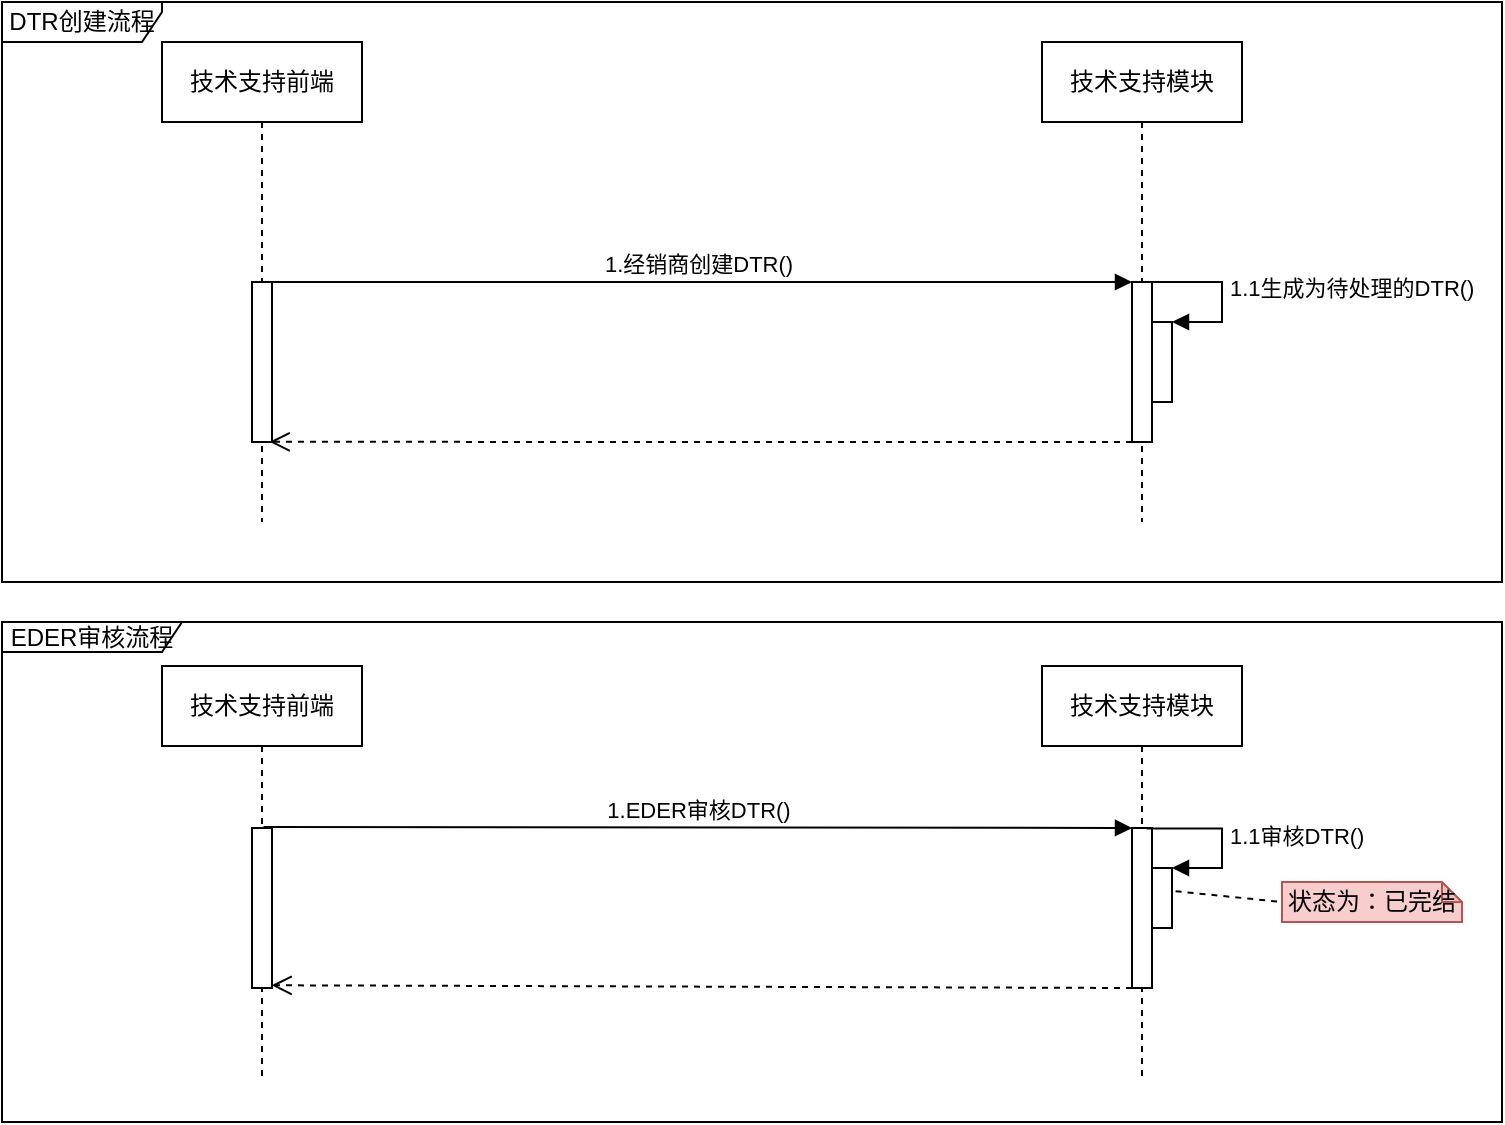 <mxfile version="16.2.4" type="github" pages="4">
  <diagram id="cKsRXHx9oW5TLlW4O9Td" name="DTR时序图">
    <mxGraphModel dx="1483" dy="747" grid="1" gridSize="10" guides="1" tooltips="1" connect="1" arrows="1" fold="1" page="1" pageScale="1" pageWidth="827" pageHeight="1169" math="0" shadow="0">
      <root>
        <mxCell id="IoVDs216V9Fv6QdhzG9g-0" />
        <mxCell id="IoVDs216V9Fv6QdhzG9g-1" parent="IoVDs216V9Fv6QdhzG9g-0" />
        <mxCell id="D7KoAtK2fCVZ2LbQlsdI-1" value="技术支持模块" style="shape=umlLifeline;perimeter=lifelinePerimeter;whiteSpace=wrap;html=1;container=1;collapsible=0;recursiveResize=0;outlineConnect=0;" parent="IoVDs216V9Fv6QdhzG9g-1" vertex="1">
          <mxGeometry x="520" y="80" width="100" height="240" as="geometry" />
        </mxCell>
        <mxCell id="D7KoAtK2fCVZ2LbQlsdI-4" value="" style="html=1;points=[];perimeter=orthogonalPerimeter;" parent="D7KoAtK2fCVZ2LbQlsdI-1" vertex="1">
          <mxGeometry x="45" y="120" width="10" height="80" as="geometry" />
        </mxCell>
        <mxCell id="D7KoAtK2fCVZ2LbQlsdI-7" value="" style="html=1;points=[];perimeter=orthogonalPerimeter;" parent="D7KoAtK2fCVZ2LbQlsdI-1" vertex="1">
          <mxGeometry x="55" y="140" width="10" height="40" as="geometry" />
        </mxCell>
        <mxCell id="D7KoAtK2fCVZ2LbQlsdI-8" value="1.1生成为待处理的DTR()" style="edgeStyle=orthogonalEdgeStyle;html=1;align=left;spacingLeft=2;endArrow=block;rounded=0;entryX=1;entryY=0;exitX=0.5;exitY=0;exitDx=0;exitDy=0;exitPerimeter=0;" parent="D7KoAtK2fCVZ2LbQlsdI-1" source="D7KoAtK2fCVZ2LbQlsdI-4" target="D7KoAtK2fCVZ2LbQlsdI-7" edge="1">
          <mxGeometry relative="1" as="geometry">
            <mxPoint x="60" y="120" as="sourcePoint" />
            <Array as="points">
              <mxPoint x="90" y="120" />
              <mxPoint x="90" y="140" />
            </Array>
          </mxGeometry>
        </mxCell>
        <mxCell id="D7KoAtK2fCVZ2LbQlsdI-2" value="技术支持前端" style="shape=umlLifeline;perimeter=lifelinePerimeter;whiteSpace=wrap;html=1;container=1;collapsible=0;recursiveResize=0;outlineConnect=0;" parent="IoVDs216V9Fv6QdhzG9g-1" vertex="1">
          <mxGeometry x="80" y="80" width="100" height="240" as="geometry" />
        </mxCell>
        <mxCell id="D7KoAtK2fCVZ2LbQlsdI-3" value="" style="html=1;points=[];perimeter=orthogonalPerimeter;" parent="D7KoAtK2fCVZ2LbQlsdI-2" vertex="1">
          <mxGeometry x="45" y="120" width="10" height="80" as="geometry" />
        </mxCell>
        <mxCell id="D7KoAtK2fCVZ2LbQlsdI-5" value="1.经销商创建DTR()" style="html=1;verticalAlign=bottom;endArrow=block;entryX=0;entryY=0;rounded=0;" parent="IoVDs216V9Fv6QdhzG9g-1" target="D7KoAtK2fCVZ2LbQlsdI-4" edge="1">
          <mxGeometry relative="1" as="geometry">
            <mxPoint x="130" y="200" as="sourcePoint" />
          </mxGeometry>
        </mxCell>
        <mxCell id="D7KoAtK2fCVZ2LbQlsdI-6" value="" style="html=1;verticalAlign=bottom;endArrow=open;dashed=1;endSize=8;exitX=0;exitY=0.95;rounded=0;entryX=0.881;entryY=0.999;entryDx=0;entryDy=0;entryPerimeter=0;" parent="IoVDs216V9Fv6QdhzG9g-1" target="D7KoAtK2fCVZ2LbQlsdI-3" edge="1">
          <mxGeometry relative="1" as="geometry">
            <mxPoint x="134.8" y="281.44" as="targetPoint" />
            <mxPoint x="565" y="280" as="sourcePoint" />
          </mxGeometry>
        </mxCell>
        <mxCell id="4zc6zJjPmDkXCsVrm8Ik-0" value="技术支持模块" style="shape=umlLifeline;perimeter=lifelinePerimeter;whiteSpace=wrap;html=1;container=1;collapsible=0;recursiveResize=0;outlineConnect=0;" vertex="1" parent="IoVDs216V9Fv6QdhzG9g-1">
          <mxGeometry x="520" y="392" width="100" height="208" as="geometry" />
        </mxCell>
        <mxCell id="4zc6zJjPmDkXCsVrm8Ik-4" value="" style="html=1;points=[];perimeter=orthogonalPerimeter;" vertex="1" parent="4zc6zJjPmDkXCsVrm8Ik-0">
          <mxGeometry x="45" y="81" width="10" height="80" as="geometry" />
        </mxCell>
        <mxCell id="4zc6zJjPmDkXCsVrm8Ik-5" value="" style="html=1;points=[];perimeter=orthogonalPerimeter;" vertex="1" parent="4zc6zJjPmDkXCsVrm8Ik-0">
          <mxGeometry x="55" y="101" width="10" height="30" as="geometry" />
        </mxCell>
        <mxCell id="4zc6zJjPmDkXCsVrm8Ik-6" value="1.1审核DTR()" style="edgeStyle=orthogonalEdgeStyle;html=1;align=left;spacingLeft=2;endArrow=block;rounded=0;entryX=1;entryY=0;exitX=0.74;exitY=0.003;exitDx=0;exitDy=0;exitPerimeter=0;" edge="1" parent="4zc6zJjPmDkXCsVrm8Ik-0" source="4zc6zJjPmDkXCsVrm8Ik-4" target="4zc6zJjPmDkXCsVrm8Ik-5">
          <mxGeometry relative="1" as="geometry">
            <mxPoint x="60" y="81" as="sourcePoint" />
            <Array as="points">
              <mxPoint x="90" y="81" />
              <mxPoint x="90" y="101" />
            </Array>
          </mxGeometry>
        </mxCell>
        <mxCell id="4zc6zJjPmDkXCsVrm8Ik-10" value="技术支持前端" style="shape=umlLifeline;perimeter=lifelinePerimeter;whiteSpace=wrap;html=1;container=1;collapsible=0;recursiveResize=0;outlineConnect=0;" vertex="1" parent="IoVDs216V9Fv6QdhzG9g-1">
          <mxGeometry x="80" y="392" width="100" height="208" as="geometry" />
        </mxCell>
        <mxCell id="4zc6zJjPmDkXCsVrm8Ik-12" value="" style="html=1;points=[];perimeter=orthogonalPerimeter;" vertex="1" parent="4zc6zJjPmDkXCsVrm8Ik-10">
          <mxGeometry x="45" y="81" width="10" height="80" as="geometry" />
        </mxCell>
        <mxCell id="4zc6zJjPmDkXCsVrm8Ik-16" value="1.EDER审核DTR()" style="html=1;verticalAlign=bottom;endArrow=block;entryX=0;entryY=0;rounded=0;exitX=0.58;exitY=-0.007;exitDx=0;exitDy=0;exitPerimeter=0;" edge="1" parent="IoVDs216V9Fv6QdhzG9g-1" target="4zc6zJjPmDkXCsVrm8Ik-4" source="4zc6zJjPmDkXCsVrm8Ik-12">
          <mxGeometry relative="1" as="geometry">
            <mxPoint x="140" y="473" as="sourcePoint" />
          </mxGeometry>
        </mxCell>
        <mxCell id="4zc6zJjPmDkXCsVrm8Ik-17" value="" style="html=1;verticalAlign=bottom;endArrow=open;dashed=1;endSize=8;exitX=0;exitY=0.95;rounded=0;entryX=0.98;entryY=0.933;entryDx=0;entryDy=0;entryPerimeter=0;" edge="1" parent="IoVDs216V9Fv6QdhzG9g-1">
          <mxGeometry relative="1" as="geometry">
            <mxPoint x="134.8" y="551.64" as="targetPoint" />
            <mxPoint x="565" y="553" as="sourcePoint" />
          </mxGeometry>
        </mxCell>
        <mxCell id="5rb60m6ClisB3KqVaMgC-0" value="DTR创建流程" style="shape=umlFrame;whiteSpace=wrap;html=1;width=80;height=20;" vertex="1" parent="IoVDs216V9Fv6QdhzG9g-1">
          <mxGeometry y="60" width="750" height="290" as="geometry" />
        </mxCell>
        <mxCell id="skIPZguoOfw70yYd8lla-0" value="状态为：已完结" style="shape=note;whiteSpace=wrap;html=1;backgroundOutline=1;darkOpacity=0.05;size=10;fillColor=#f8cecc;strokeColor=#b85450;" vertex="1" parent="IoVDs216V9Fv6QdhzG9g-1">
          <mxGeometry x="640" y="500" width="90" height="20" as="geometry" />
        </mxCell>
        <mxCell id="skIPZguoOfw70yYd8lla-1" value="" style="endArrow=none;dashed=1;html=1;rounded=0;entryX=0;entryY=0.5;entryDx=0;entryDy=0;entryPerimeter=0;exitX=1.18;exitY=0.387;exitDx=0;exitDy=0;exitPerimeter=0;" edge="1" parent="IoVDs216V9Fv6QdhzG9g-1" source="4zc6zJjPmDkXCsVrm8Ik-5" target="skIPZguoOfw70yYd8lla-0">
          <mxGeometry width="50" height="50" relative="1" as="geometry">
            <mxPoint x="240" y="370" as="sourcePoint" />
            <mxPoint x="290" y="320" as="targetPoint" />
          </mxGeometry>
        </mxCell>
        <mxCell id="skIPZguoOfw70yYd8lla-2" value="EDER审核流程" style="shape=umlFrame;whiteSpace=wrap;html=1;width=90;height=15;" vertex="1" parent="IoVDs216V9Fv6QdhzG9g-1">
          <mxGeometry y="370" width="750" height="250" as="geometry" />
        </mxCell>
      </root>
    </mxGraphModel>
  </diagram>
  <diagram id="V0s0wlpr_3-9tdm5yaTr" name="DTR聚合根">
    <mxGraphModel dx="1483" dy="1147" grid="1" gridSize="10" guides="1" tooltips="1" connect="1" arrows="1" fold="1" page="0" pageScale="1" pageWidth="827" pageHeight="1169" background="none" math="0" shadow="0">
      <root>
        <mxCell id="WmhHNf8XsClNrqrAS_oT-0" />
        <mxCell id="WmhHNf8XsClNrqrAS_oT-1" parent="WmhHNf8XsClNrqrAS_oT-0" />
        <mxCell id="WmhHNf8XsClNrqrAS_oT-82" value="担当配置" style="shape=table;startSize=30;container=1;collapsible=1;childLayout=tableLayout;fixedRows=1;rowLines=0;fontStyle=1;align=center;resizeLast=1;rounded=0;fillColor=#CFC86B;strokeColor=default;swimlaneLine=1;shadow=0;labelBorderColor=none;labelBackgroundColor=none;" parent="WmhHNf8XsClNrqrAS_oT-1" vertex="1">
          <mxGeometry x="560" y="300" width="180" height="150" as="geometry" />
        </mxCell>
        <mxCell id="WmhHNf8XsClNrqrAS_oT-83" value="" style="shape=partialRectangle;collapsible=0;dropTarget=0;pointerEvents=0;fillColor=#CFC86B;top=0;left=0;bottom=0;right=0;points=[[0,0.5],[1,0.5]];portConstraint=eastwest;rounded=1;strokeColor=default;swimlaneLine=1;shadow=0;labelBorderColor=none;labelBackgroundColor=none;" parent="WmhHNf8XsClNrqrAS_oT-82" vertex="1">
          <mxGeometry y="30" width="180" height="30" as="geometry" />
        </mxCell>
        <mxCell id="WmhHNf8XsClNrqrAS_oT-84" value="PK" style="shape=partialRectangle;connectable=0;fillColor=#CFC86B;top=0;left=0;bottom=0;right=0;editable=1;overflow=hidden;rounded=1;fontStyle=1;strokeColor=default;swimlaneLine=1;shadow=0;labelBorderColor=none;labelBackgroundColor=none;" parent="WmhHNf8XsClNrqrAS_oT-83" vertex="1">
          <mxGeometry width="30" height="30" as="geometry">
            <mxRectangle width="30" height="30" as="alternateBounds" />
          </mxGeometry>
        </mxCell>
        <mxCell id="WmhHNf8XsClNrqrAS_oT-85" value="ID" style="shape=partialRectangle;connectable=0;fillColor=#CFC86B;top=0;left=0;bottom=0;right=0;align=left;spacingLeft=6;overflow=hidden;rounded=1;fontStyle=1;strokeColor=default;swimlaneLine=1;shadow=0;labelBorderColor=none;labelBackgroundColor=none;" parent="WmhHNf8XsClNrqrAS_oT-83" vertex="1">
          <mxGeometry x="30" width="150" height="30" as="geometry">
            <mxRectangle width="150" height="30" as="alternateBounds" />
          </mxGeometry>
        </mxCell>
        <mxCell id="WmhHNf8XsClNrqrAS_oT-86" value="" style="shape=partialRectangle;collapsible=0;dropTarget=0;pointerEvents=0;fillColor=#CFC86B;top=0;left=0;bottom=0;right=0;points=[[0,0.5],[1,0.5]];portConstraint=eastwest;rounded=1;strokeColor=default;swimlaneLine=1;shadow=0;labelBorderColor=none;labelBackgroundColor=none;" parent="WmhHNf8XsClNrqrAS_oT-82" vertex="1">
          <mxGeometry y="60" width="180" height="30" as="geometry" />
        </mxCell>
        <mxCell id="WmhHNf8XsClNrqrAS_oT-87" value="" style="shape=partialRectangle;connectable=0;fillColor=#CFC86B;top=0;left=0;bottom=0;right=0;editable=1;overflow=hidden;rounded=1;strokeColor=default;swimlaneLine=1;shadow=0;labelBorderColor=none;labelBackgroundColor=none;" parent="WmhHNf8XsClNrqrAS_oT-86" vertex="1">
          <mxGeometry width="30" height="30" as="geometry">
            <mxRectangle width="30" height="30" as="alternateBounds" />
          </mxGeometry>
        </mxCell>
        <mxCell id="WmhHNf8XsClNrqrAS_oT-88" value="所属部门" style="shape=partialRectangle;connectable=0;fillColor=#CFC86B;top=0;left=0;bottom=0;right=0;align=left;spacingLeft=6;overflow=hidden;rounded=1;strokeColor=default;swimlaneLine=1;shadow=0;labelBorderColor=none;labelBackgroundColor=none;" parent="WmhHNf8XsClNrqrAS_oT-86" vertex="1">
          <mxGeometry x="30" width="150" height="30" as="geometry">
            <mxRectangle width="150" height="30" as="alternateBounds" />
          </mxGeometry>
        </mxCell>
        <mxCell id="WmhHNf8XsClNrqrAS_oT-89" style="shape=partialRectangle;collapsible=0;dropTarget=0;pointerEvents=0;fillColor=#CFC86B;top=0;left=0;bottom=0;right=0;points=[[0,0.5],[1,0.5]];portConstraint=eastwest;rounded=1;strokeColor=default;swimlaneLine=1;shadow=0;labelBorderColor=none;labelBackgroundColor=none;" parent="WmhHNf8XsClNrqrAS_oT-82" vertex="1">
          <mxGeometry y="90" width="180" height="30" as="geometry" />
        </mxCell>
        <mxCell id="WmhHNf8XsClNrqrAS_oT-90" style="shape=partialRectangle;connectable=0;fillColor=#CFC86B;top=0;left=0;bottom=0;right=0;editable=1;overflow=hidden;rounded=1;strokeColor=default;swimlaneLine=1;shadow=0;labelBorderColor=none;labelBackgroundColor=none;" parent="WmhHNf8XsClNrqrAS_oT-89" vertex="1">
          <mxGeometry width="30" height="30" as="geometry">
            <mxRectangle width="30" height="30" as="alternateBounds" />
          </mxGeometry>
        </mxCell>
        <mxCell id="WmhHNf8XsClNrqrAS_oT-91" value="联系电话" style="shape=partialRectangle;connectable=0;fillColor=#CFC86B;top=0;left=0;bottom=0;right=0;align=left;spacingLeft=6;overflow=hidden;rounded=1;strokeColor=default;swimlaneLine=1;shadow=0;labelBorderColor=none;labelBackgroundColor=none;" parent="WmhHNf8XsClNrqrAS_oT-89" vertex="1">
          <mxGeometry x="30" width="150" height="30" as="geometry">
            <mxRectangle width="150" height="30" as="alternateBounds" />
          </mxGeometry>
        </mxCell>
        <mxCell id="WmhHNf8XsClNrqrAS_oT-92" style="shape=partialRectangle;collapsible=0;dropTarget=0;pointerEvents=0;fillColor=#CFC86B;top=0;left=0;bottom=0;right=0;points=[[0,0.5],[1,0.5]];portConstraint=eastwest;rounded=1;strokeColor=default;swimlaneLine=1;shadow=0;labelBorderColor=none;labelBackgroundColor=none;" parent="WmhHNf8XsClNrqrAS_oT-82" vertex="1">
          <mxGeometry y="120" width="180" height="30" as="geometry" />
        </mxCell>
        <mxCell id="WmhHNf8XsClNrqrAS_oT-93" style="shape=partialRectangle;connectable=0;fillColor=#CFC86B;top=0;left=0;bottom=0;right=0;editable=1;overflow=hidden;rounded=1;strokeColor=default;swimlaneLine=1;shadow=0;labelBorderColor=none;labelBackgroundColor=none;" parent="WmhHNf8XsClNrqrAS_oT-92" vertex="1">
          <mxGeometry width="30" height="30" as="geometry">
            <mxRectangle width="30" height="30" as="alternateBounds" />
          </mxGeometry>
        </mxCell>
        <mxCell id="WmhHNf8XsClNrqrAS_oT-94" value="邮箱地址" style="shape=partialRectangle;connectable=0;fillColor=#CFC86B;top=0;left=0;bottom=0;right=0;align=left;spacingLeft=6;overflow=hidden;rounded=1;strokeColor=default;swimlaneLine=1;shadow=0;labelBorderColor=none;labelBackgroundColor=none;" parent="WmhHNf8XsClNrqrAS_oT-92" vertex="1">
          <mxGeometry x="30" width="150" height="30" as="geometry">
            <mxRectangle width="150" height="30" as="alternateBounds" />
          </mxGeometry>
        </mxCell>
        <mxCell id="WmhHNf8XsClNrqrAS_oT-95" value="机能" style="shape=table;startSize=30;container=1;collapsible=1;childLayout=tableLayout;fixedRows=1;rowLines=0;fontStyle=1;align=center;resizeLast=1;rounded=0;fillColor=#CFC86B;strokeColor=default;swimlaneLine=1;shadow=0;labelBorderColor=none;labelBackgroundColor=none;" parent="WmhHNf8XsClNrqrAS_oT-1" vertex="1">
          <mxGeometry x="560" y="500" width="180" height="150" as="geometry" />
        </mxCell>
        <mxCell id="WmhHNf8XsClNrqrAS_oT-96" style="shape=partialRectangle;collapsible=0;dropTarget=0;pointerEvents=0;fillColor=#CFC86B;top=0;left=0;bottom=0;right=0;points=[[0,0.5],[1,0.5]];portConstraint=eastwest;rounded=1;strokeColor=default;swimlaneLine=1;shadow=0;labelBorderColor=none;labelBackgroundColor=none;" parent="WmhHNf8XsClNrqrAS_oT-95" vertex="1">
          <mxGeometry y="30" width="180" height="30" as="geometry" />
        </mxCell>
        <mxCell id="WmhHNf8XsClNrqrAS_oT-97" value="PK" style="shape=partialRectangle;connectable=0;fillColor=#CFC86B;top=0;left=0;bottom=0;right=0;editable=1;overflow=hidden;rounded=1;fontStyle=1;strokeColor=default;swimlaneLine=1;shadow=0;labelBorderColor=none;labelBackgroundColor=none;" parent="WmhHNf8XsClNrqrAS_oT-96" vertex="1">
          <mxGeometry width="30" height="30" as="geometry">
            <mxRectangle width="30" height="30" as="alternateBounds" />
          </mxGeometry>
        </mxCell>
        <mxCell id="WmhHNf8XsClNrqrAS_oT-98" value="ID                " style="shape=partialRectangle;connectable=0;fillColor=#CFC86B;top=0;left=0;bottom=0;right=0;align=left;spacingLeft=6;overflow=hidden;rounded=1;fontStyle=1;strokeColor=default;swimlaneLine=1;shadow=0;labelBorderColor=none;labelBackgroundColor=none;" parent="WmhHNf8XsClNrqrAS_oT-96" vertex="1">
          <mxGeometry x="30" width="150" height="30" as="geometry">
            <mxRectangle width="150" height="30" as="alternateBounds" />
          </mxGeometry>
        </mxCell>
        <mxCell id="WmhHNf8XsClNrqrAS_oT-99" style="shape=partialRectangle;collapsible=0;dropTarget=0;pointerEvents=0;fillColor=#CFC86B;top=0;left=0;bottom=0;right=0;points=[[0,0.5],[1,0.5]];portConstraint=eastwest;rounded=1;strokeColor=default;swimlaneLine=1;shadow=0;labelBorderColor=none;labelBackgroundColor=none;" parent="WmhHNf8XsClNrqrAS_oT-95" vertex="1">
          <mxGeometry y="60" width="180" height="30" as="geometry" />
        </mxCell>
        <mxCell id="WmhHNf8XsClNrqrAS_oT-100" value="FK" style="shape=partialRectangle;connectable=0;fillColor=#CFC86B;top=0;left=0;bottom=0;right=0;editable=1;overflow=hidden;rounded=1;fontStyle=1;strokeColor=default;swimlaneLine=1;shadow=0;labelBorderColor=none;labelBackgroundColor=none;" parent="WmhHNf8XsClNrqrAS_oT-99" vertex="1">
          <mxGeometry width="30" height="30" as="geometry">
            <mxRectangle width="30" height="30" as="alternateBounds" />
          </mxGeometry>
        </mxCell>
        <mxCell id="WmhHNf8XsClNrqrAS_oT-101" value="担当人             " style="shape=partialRectangle;connectable=0;fillColor=#CFC86B;top=0;left=0;bottom=0;right=0;align=left;spacingLeft=6;overflow=hidden;rounded=1;fontStyle=1;strokeColor=default;swimlaneLine=1;shadow=0;labelBorderColor=none;labelBackgroundColor=none;" parent="WmhHNf8XsClNrqrAS_oT-99" vertex="1">
          <mxGeometry x="30" width="150" height="30" as="geometry">
            <mxRectangle width="150" height="30" as="alternateBounds" />
          </mxGeometry>
        </mxCell>
        <mxCell id="WmhHNf8XsClNrqrAS_oT-102" value="" style="shape=partialRectangle;collapsible=0;dropTarget=0;pointerEvents=0;fillColor=#CFC86B;top=0;left=0;bottom=0;right=0;points=[[0,0.5],[1,0.5]];portConstraint=eastwest;rounded=1;strokeColor=default;swimlaneLine=1;shadow=0;labelBorderColor=none;labelBackgroundColor=none;" parent="WmhHNf8XsClNrqrAS_oT-95" vertex="1">
          <mxGeometry y="90" width="180" height="30" as="geometry" />
        </mxCell>
        <mxCell id="WmhHNf8XsClNrqrAS_oT-103" value="" style="shape=partialRectangle;connectable=0;fillColor=#CFC86B;top=0;left=0;bottom=0;right=0;editable=1;overflow=hidden;rounded=1;strokeColor=default;swimlaneLine=1;shadow=0;labelBorderColor=none;labelBackgroundColor=none;" parent="WmhHNf8XsClNrqrAS_oT-102" vertex="1">
          <mxGeometry width="30" height="30" as="geometry">
            <mxRectangle width="30" height="30" as="alternateBounds" />
          </mxGeometry>
        </mxCell>
        <mxCell id="WmhHNf8XsClNrqrAS_oT-104" value="机能名称" style="shape=partialRectangle;connectable=0;fillColor=#CFC86B;top=0;left=0;bottom=0;right=0;align=left;spacingLeft=6;overflow=hidden;rounded=1;strokeColor=default;swimlaneLine=1;shadow=0;labelBorderColor=none;labelBackgroundColor=none;" parent="WmhHNf8XsClNrqrAS_oT-102" vertex="1">
          <mxGeometry x="30" width="150" height="30" as="geometry">
            <mxRectangle width="150" height="30" as="alternateBounds" />
          </mxGeometry>
        </mxCell>
        <mxCell id="WmhHNf8XsClNrqrAS_oT-105" value="" style="shape=partialRectangle;collapsible=0;dropTarget=0;pointerEvents=0;fillColor=#CFC86B;top=0;left=0;bottom=0;right=0;points=[[0,0.5],[1,0.5]];portConstraint=eastwest;rounded=1;strokeColor=default;swimlaneLine=1;shadow=0;labelBorderColor=none;labelBackgroundColor=none;" parent="WmhHNf8XsClNrqrAS_oT-95" vertex="1">
          <mxGeometry y="120" width="180" height="30" as="geometry" />
        </mxCell>
        <mxCell id="WmhHNf8XsClNrqrAS_oT-106" value="" style="shape=partialRectangle;connectable=0;fillColor=#CFC86B;top=0;left=0;bottom=0;right=0;editable=1;overflow=hidden;rounded=1;strokeColor=default;swimlaneLine=1;shadow=0;labelBorderColor=none;labelBackgroundColor=none;" parent="WmhHNf8XsClNrqrAS_oT-105" vertex="1">
          <mxGeometry width="30" height="30" as="geometry">
            <mxRectangle width="30" height="30" as="alternateBounds" />
          </mxGeometry>
        </mxCell>
        <mxCell id="WmhHNf8XsClNrqrAS_oT-107" value="车系" style="shape=partialRectangle;connectable=0;fillColor=#CFC86B;top=0;left=0;bottom=0;right=0;align=left;spacingLeft=6;overflow=hidden;rounded=1;strokeColor=default;swimlaneLine=1;shadow=0;labelBorderColor=none;labelBackgroundColor=none;" parent="WmhHNf8XsClNrqrAS_oT-105" vertex="1">
          <mxGeometry x="30" width="150" height="30" as="geometry">
            <mxRectangle width="150" height="30" as="alternateBounds" />
          </mxGeometry>
        </mxCell>
        <mxCell id="WmhHNf8XsClNrqrAS_oT-108" value="车型" style="shape=table;startSize=30;container=1;collapsible=1;childLayout=tableLayout;fixedRows=1;rowLines=0;fontStyle=1;align=center;resizeLast=1;rounded=0;fillColor=#CFC86B;strokeColor=default;swimlaneLine=1;shadow=0;labelBorderColor=none;labelBackgroundColor=none;" parent="WmhHNf8XsClNrqrAS_oT-1" vertex="1">
          <mxGeometry x="800" y="430" width="180" height="120" as="geometry" />
        </mxCell>
        <mxCell id="iOPQjrIx-E3uGIioWrIS-63" style="shape=partialRectangle;collapsible=0;dropTarget=0;pointerEvents=0;fillColor=#CFC86B;top=0;left=0;bottom=0;right=0;points=[[0,0.5],[1,0.5]];portConstraint=eastwest;rounded=1;strokeColor=default;swimlaneLine=1;shadow=0;labelBorderColor=none;labelBackgroundColor=none;" parent="WmhHNf8XsClNrqrAS_oT-108" vertex="1">
          <mxGeometry y="30" width="180" height="30" as="geometry" />
        </mxCell>
        <mxCell id="iOPQjrIx-E3uGIioWrIS-64" value="PK" style="shape=partialRectangle;connectable=0;fillColor=#CFC86B;top=0;left=0;bottom=0;right=0;editable=1;overflow=hidden;rounded=1;fontStyle=1;strokeColor=default;swimlaneLine=1;shadow=0;labelBorderColor=none;labelBackgroundColor=none;" parent="iOPQjrIx-E3uGIioWrIS-63" vertex="1">
          <mxGeometry width="30" height="30" as="geometry">
            <mxRectangle width="30" height="30" as="alternateBounds" />
          </mxGeometry>
        </mxCell>
        <mxCell id="iOPQjrIx-E3uGIioWrIS-65" value="ID" style="shape=partialRectangle;connectable=0;fillColor=#CFC86B;top=0;left=0;bottom=0;right=0;align=left;spacingLeft=6;overflow=hidden;rounded=1;fontStyle=1;strokeColor=default;swimlaneLine=1;shadow=0;labelBorderColor=none;labelBackgroundColor=none;" parent="iOPQjrIx-E3uGIioWrIS-63" vertex="1">
          <mxGeometry x="30" width="150" height="30" as="geometry">
            <mxRectangle width="150" height="30" as="alternateBounds" />
          </mxGeometry>
        </mxCell>
        <mxCell id="WmhHNf8XsClNrqrAS_oT-109" style="shape=partialRectangle;collapsible=0;dropTarget=0;pointerEvents=0;fillColor=#CFC86B;top=0;left=0;bottom=0;right=0;points=[[0,0.5],[1,0.5]];portConstraint=eastwest;rounded=1;strokeColor=default;swimlaneLine=1;shadow=0;labelBorderColor=none;labelBackgroundColor=none;" parent="WmhHNf8XsClNrqrAS_oT-108" vertex="1">
          <mxGeometry y="60" width="180" height="30" as="geometry" />
        </mxCell>
        <mxCell id="WmhHNf8XsClNrqrAS_oT-110" value="FK" style="shape=partialRectangle;connectable=0;fillColor=#CFC86B;top=0;left=0;bottom=0;right=0;editable=1;overflow=hidden;rounded=1;fontStyle=1;strokeColor=default;swimlaneLine=1;shadow=0;labelBorderColor=none;labelBackgroundColor=none;" parent="WmhHNf8XsClNrqrAS_oT-109" vertex="1">
          <mxGeometry width="30" height="30" as="geometry">
            <mxRectangle width="30" height="30" as="alternateBounds" />
          </mxGeometry>
        </mxCell>
        <mxCell id="WmhHNf8XsClNrqrAS_oT-111" value="担当人           " style="shape=partialRectangle;connectable=0;fillColor=#CFC86B;top=0;left=0;bottom=0;right=0;align=left;spacingLeft=6;overflow=hidden;rounded=1;fontStyle=1;strokeColor=default;swimlaneLine=1;shadow=0;labelBorderColor=none;labelBackgroundColor=none;" parent="WmhHNf8XsClNrqrAS_oT-109" vertex="1">
          <mxGeometry x="30" width="150" height="30" as="geometry">
            <mxRectangle width="150" height="30" as="alternateBounds" />
          </mxGeometry>
        </mxCell>
        <mxCell id="WmhHNf8XsClNrqrAS_oT-112" value="" style="shape=partialRectangle;collapsible=0;dropTarget=0;pointerEvents=0;fillColor=#CFC86B;top=0;left=0;bottom=0;right=0;points=[[0,0.5],[1,0.5]];portConstraint=eastwest;rounded=1;strokeColor=default;swimlaneLine=1;shadow=0;labelBorderColor=none;labelBackgroundColor=none;" parent="WmhHNf8XsClNrqrAS_oT-108" vertex="1">
          <mxGeometry y="90" width="180" height="30" as="geometry" />
        </mxCell>
        <mxCell id="WmhHNf8XsClNrqrAS_oT-113" value="" style="shape=partialRectangle;connectable=0;fillColor=#CFC86B;top=0;left=0;bottom=0;right=0;editable=1;overflow=hidden;rounded=1;strokeColor=default;swimlaneLine=1;shadow=0;labelBorderColor=none;labelBackgroundColor=none;" parent="WmhHNf8XsClNrqrAS_oT-112" vertex="1">
          <mxGeometry width="30" height="30" as="geometry">
            <mxRectangle width="30" height="30" as="alternateBounds" />
          </mxGeometry>
        </mxCell>
        <mxCell id="WmhHNf8XsClNrqrAS_oT-114" value="车型名称" style="shape=partialRectangle;connectable=0;fillColor=#CFC86B;top=0;left=0;bottom=0;right=0;align=left;spacingLeft=6;overflow=hidden;rounded=1;strokeColor=default;swimlaneLine=1;shadow=0;labelBorderColor=none;labelBackgroundColor=none;" parent="WmhHNf8XsClNrqrAS_oT-112" vertex="1">
          <mxGeometry x="30" width="150" height="30" as="geometry">
            <mxRectangle width="150" height="30" as="alternateBounds" />
          </mxGeometry>
        </mxCell>
        <mxCell id="WmhHNf8XsClNrqrAS_oT-115" value="区域" style="shape=table;startSize=30;container=1;collapsible=1;childLayout=tableLayout;fixedRows=1;rowLines=0;fontStyle=1;align=center;resizeLast=1;rounded=0;fillColor=#CFC86B;strokeColor=default;swimlaneLine=1;shadow=0;labelBorderColor=none;labelBackgroundColor=none;" parent="WmhHNf8XsClNrqrAS_oT-1" vertex="1">
          <mxGeometry x="800" y="290" width="180" height="120" as="geometry" />
        </mxCell>
        <mxCell id="iOPQjrIx-E3uGIioWrIS-66" style="shape=partialRectangle;collapsible=0;dropTarget=0;pointerEvents=0;fillColor=#CFC86B;top=0;left=0;bottom=0;right=0;points=[[0,0.5],[1,0.5]];portConstraint=eastwest;rounded=1;strokeColor=default;swimlaneLine=1;shadow=0;labelBorderColor=none;labelBackgroundColor=none;" parent="WmhHNf8XsClNrqrAS_oT-115" vertex="1">
          <mxGeometry y="30" width="180" height="30" as="geometry" />
        </mxCell>
        <mxCell id="iOPQjrIx-E3uGIioWrIS-67" value="PK" style="shape=partialRectangle;connectable=0;fillColor=#CFC86B;top=0;left=0;bottom=0;right=0;editable=1;overflow=hidden;rounded=1;fontStyle=1;strokeColor=default;swimlaneLine=1;shadow=0;labelBorderColor=none;labelBackgroundColor=none;" parent="iOPQjrIx-E3uGIioWrIS-66" vertex="1">
          <mxGeometry width="30" height="30" as="geometry">
            <mxRectangle width="30" height="30" as="alternateBounds" />
          </mxGeometry>
        </mxCell>
        <mxCell id="iOPQjrIx-E3uGIioWrIS-68" value="ID" style="shape=partialRectangle;connectable=0;fillColor=#CFC86B;top=0;left=0;bottom=0;right=0;align=left;spacingLeft=6;overflow=hidden;rounded=1;fontStyle=1;strokeColor=default;swimlaneLine=1;shadow=0;labelBorderColor=none;labelBackgroundColor=none;" parent="iOPQjrIx-E3uGIioWrIS-66" vertex="1">
          <mxGeometry x="30" width="150" height="30" as="geometry">
            <mxRectangle width="150" height="30" as="alternateBounds" />
          </mxGeometry>
        </mxCell>
        <mxCell id="WmhHNf8XsClNrqrAS_oT-116" style="shape=partialRectangle;collapsible=0;dropTarget=0;pointerEvents=0;fillColor=#CFC86B;top=0;left=0;bottom=0;right=0;points=[[0,0.5],[1,0.5]];portConstraint=eastwest;rounded=1;strokeColor=default;swimlaneLine=1;shadow=0;labelBorderColor=none;labelBackgroundColor=none;" parent="WmhHNf8XsClNrqrAS_oT-115" vertex="1">
          <mxGeometry y="60" width="180" height="30" as="geometry" />
        </mxCell>
        <mxCell id="WmhHNf8XsClNrqrAS_oT-117" value="FK" style="shape=partialRectangle;connectable=0;fillColor=#CFC86B;top=0;left=0;bottom=0;right=0;editable=1;overflow=hidden;rounded=1;fontStyle=1;strokeColor=default;swimlaneLine=1;shadow=0;labelBorderColor=none;labelBackgroundColor=none;" parent="WmhHNf8XsClNrqrAS_oT-116" vertex="1">
          <mxGeometry width="30" height="30" as="geometry">
            <mxRectangle width="30" height="30" as="alternateBounds" />
          </mxGeometry>
        </mxCell>
        <mxCell id="WmhHNf8XsClNrqrAS_oT-118" value="担当人     " style="shape=partialRectangle;connectable=0;fillColor=#CFC86B;top=0;left=0;bottom=0;right=0;align=left;spacingLeft=6;overflow=hidden;rounded=1;fontStyle=1;strokeColor=default;swimlaneLine=1;shadow=0;labelBorderColor=none;labelBackgroundColor=none;" parent="WmhHNf8XsClNrqrAS_oT-116" vertex="1">
          <mxGeometry x="30" width="150" height="30" as="geometry">
            <mxRectangle width="150" height="30" as="alternateBounds" />
          </mxGeometry>
        </mxCell>
        <mxCell id="WmhHNf8XsClNrqrAS_oT-119" value="" style="shape=partialRectangle;collapsible=0;dropTarget=0;pointerEvents=0;fillColor=#CFC86B;top=0;left=0;bottom=0;right=0;points=[[0,0.5],[1,0.5]];portConstraint=eastwest;rounded=1;strokeColor=default;swimlaneLine=1;shadow=0;labelBorderColor=none;labelBackgroundColor=none;" parent="WmhHNf8XsClNrqrAS_oT-115" vertex="1">
          <mxGeometry y="90" width="180" height="30" as="geometry" />
        </mxCell>
        <mxCell id="WmhHNf8XsClNrqrAS_oT-120" value="" style="shape=partialRectangle;connectable=0;fillColor=#CFC86B;top=0;left=0;bottom=0;right=0;editable=1;overflow=hidden;rounded=1;strokeColor=default;swimlaneLine=1;shadow=0;labelBorderColor=none;labelBackgroundColor=none;" parent="WmhHNf8XsClNrqrAS_oT-119" vertex="1">
          <mxGeometry width="30" height="30" as="geometry">
            <mxRectangle width="30" height="30" as="alternateBounds" />
          </mxGeometry>
        </mxCell>
        <mxCell id="WmhHNf8XsClNrqrAS_oT-121" value="区域名称" style="shape=partialRectangle;connectable=0;fillColor=#CFC86B;top=0;left=0;bottom=0;right=0;align=left;spacingLeft=6;overflow=hidden;rounded=1;strokeColor=default;swimlaneLine=1;shadow=0;labelBorderColor=none;labelBackgroundColor=none;" parent="WmhHNf8XsClNrqrAS_oT-119" vertex="1">
          <mxGeometry x="30" width="150" height="30" as="geometry">
            <mxRectangle width="150" height="30" as="alternateBounds" />
          </mxGeometry>
        </mxCell>
        <mxCell id="WmhHNf8XsClNrqrAS_oT-195" value="【服务】工单" style="shape=table;startSize=30;container=1;collapsible=1;childLayout=tableLayout;fixedRows=1;rowLines=0;fontStyle=1;align=center;resizeLast=1;rounded=0;fillColor=#F9CB70;strokeColor=#36393d;swimlaneLine=1;shadow=0;labelBorderColor=none;labelBackgroundColor=none;" parent="WmhHNf8XsClNrqrAS_oT-1" vertex="1">
          <mxGeometry x="20" y="130" width="180" height="90" as="geometry" />
        </mxCell>
        <mxCell id="HlUQK8kqJFZ6baRLVeYZ-0" style="shape=partialRectangle;collapsible=0;dropTarget=0;pointerEvents=0;fillColor=#F9CB70;top=0;left=0;bottom=0;right=0;points=[[0,0.5],[1,0.5]];portConstraint=eastwest;rounded=1;strokeColor=#36393d;swimlaneLine=1;shadow=0;labelBorderColor=none;labelBackgroundColor=none;" parent="WmhHNf8XsClNrqrAS_oT-195" vertex="1">
          <mxGeometry y="30" width="180" height="30" as="geometry" />
        </mxCell>
        <mxCell id="HlUQK8kqJFZ6baRLVeYZ-1" value="PK" style="shape=partialRectangle;connectable=0;fillColor=#F9CB70;top=0;left=0;bottom=0;right=0;editable=1;overflow=hidden;rounded=1;fontStyle=1;strokeColor=#36393d;swimlaneLine=1;shadow=0;labelBorderColor=none;labelBackgroundColor=none;" parent="HlUQK8kqJFZ6baRLVeYZ-0" vertex="1">
          <mxGeometry width="30" height="30" as="geometry">
            <mxRectangle width="30" height="30" as="alternateBounds" />
          </mxGeometry>
        </mxCell>
        <mxCell id="HlUQK8kqJFZ6baRLVeYZ-2" value="ID" style="shape=partialRectangle;connectable=0;fillColor=#F9CB70;top=0;left=0;bottom=0;right=0;align=left;spacingLeft=6;overflow=hidden;rounded=1;fontStyle=1;strokeColor=#36393d;swimlaneLine=1;shadow=0;labelBorderColor=none;labelBackgroundColor=none;" parent="HlUQK8kqJFZ6baRLVeYZ-0" vertex="1">
          <mxGeometry x="30" width="150" height="30" as="geometry">
            <mxRectangle width="150" height="30" as="alternateBounds" />
          </mxGeometry>
        </mxCell>
        <mxCell id="WmhHNf8XsClNrqrAS_oT-223" style="shape=partialRectangle;collapsible=0;dropTarget=0;pointerEvents=0;fillColor=#F9CB70;top=0;left=0;bottom=0;right=0;points=[[0,0.5],[1,0.5]];portConstraint=eastwest;rounded=1;strokeColor=#36393d;swimlaneLine=1;shadow=0;labelBorderColor=none;labelBackgroundColor=none;" parent="WmhHNf8XsClNrqrAS_oT-195" vertex="1">
          <mxGeometry y="60" width="180" height="30" as="geometry" />
        </mxCell>
        <mxCell id="WmhHNf8XsClNrqrAS_oT-224" style="shape=partialRectangle;connectable=0;fillColor=#F9CB70;top=0;left=0;bottom=0;right=0;editable=1;overflow=hidden;rounded=1;strokeColor=#36393d;swimlaneLine=1;shadow=0;labelBorderColor=none;labelBackgroundColor=none;" parent="WmhHNf8XsClNrqrAS_oT-223" vertex="1">
          <mxGeometry width="30" height="30" as="geometry">
            <mxRectangle width="30" height="30" as="alternateBounds" />
          </mxGeometry>
        </mxCell>
        <mxCell id="WmhHNf8XsClNrqrAS_oT-225" value="工单" style="shape=partialRectangle;connectable=0;fillColor=#F9CB70;top=0;left=0;bottom=0;right=0;align=left;spacingLeft=6;overflow=hidden;rounded=1;whiteSpace=wrap;strokeColor=#36393d;swimlaneLine=1;shadow=0;labelBorderColor=none;labelBackgroundColor=none;" parent="WmhHNf8XsClNrqrAS_oT-223" vertex="1">
          <mxGeometry x="30" width="150" height="30" as="geometry">
            <mxRectangle width="150" height="30" as="alternateBounds" />
          </mxGeometry>
        </mxCell>
        <mxCell id="8ajLdKijGfKtzQkiy1_k-0" value="【共通】销售店" style="shape=table;startSize=30;container=1;collapsible=1;childLayout=tableLayout;fixedRows=1;rowLines=0;fontStyle=1;align=center;resizeLast=1;fillColor=#ffff88;strokeColor=#36393d;swimlaneLine=1;shadow=0;labelBorderColor=none;labelBackgroundColor=none;" parent="WmhHNf8XsClNrqrAS_oT-1" vertex="1">
          <mxGeometry x="30" y="260" width="180" height="90" as="geometry" />
        </mxCell>
        <mxCell id="8ajLdKijGfKtzQkiy1_k-1" style="shape=partialRectangle;collapsible=0;dropTarget=0;pointerEvents=0;fillColor=#ffff88;top=0;left=0;bottom=0;right=0;points=[[0,0.5],[1,0.5]];portConstraint=eastwest;strokeColor=#36393d;swimlaneLine=1;shadow=0;labelBorderColor=none;labelBackgroundColor=none;" parent="8ajLdKijGfKtzQkiy1_k-0" vertex="1">
          <mxGeometry y="30" width="180" height="30" as="geometry" />
        </mxCell>
        <mxCell id="8ajLdKijGfKtzQkiy1_k-2" value="PK" style="shape=partialRectangle;connectable=0;fillColor=#ffff88;top=0;left=0;bottom=0;right=0;editable=1;overflow=hidden;fontStyle=1;strokeColor=#36393d;swimlaneLine=1;shadow=0;labelBorderColor=none;labelBackgroundColor=none;" parent="8ajLdKijGfKtzQkiy1_k-1" vertex="1">
          <mxGeometry width="30" height="30" as="geometry">
            <mxRectangle width="30" height="30" as="alternateBounds" />
          </mxGeometry>
        </mxCell>
        <mxCell id="8ajLdKijGfKtzQkiy1_k-3" value="ID" style="shape=partialRectangle;connectable=0;fillColor=#ffff88;top=0;left=0;bottom=0;right=0;align=left;spacingLeft=6;overflow=hidden;fontStyle=1;strokeColor=#36393d;swimlaneLine=1;shadow=0;labelBorderColor=none;labelBackgroundColor=none;" parent="8ajLdKijGfKtzQkiy1_k-1" vertex="1">
          <mxGeometry x="30" width="150" height="30" as="geometry">
            <mxRectangle width="150" height="30" as="alternateBounds" />
          </mxGeometry>
        </mxCell>
        <mxCell id="8ajLdKijGfKtzQkiy1_k-4" value="" style="shape=partialRectangle;collapsible=0;dropTarget=0;pointerEvents=0;fillColor=#ffff88;top=0;left=0;bottom=0;right=0;points=[[0,0.5],[1,0.5]];portConstraint=eastwest;strokeColor=#36393d;swimlaneLine=1;shadow=0;labelBorderColor=none;labelBackgroundColor=none;" parent="8ajLdKijGfKtzQkiy1_k-0" vertex="1">
          <mxGeometry y="60" width="180" height="30" as="geometry" />
        </mxCell>
        <mxCell id="8ajLdKijGfKtzQkiy1_k-5" value="" style="shape=partialRectangle;connectable=0;fillColor=#ffff88;top=0;left=0;bottom=0;right=0;editable=1;overflow=hidden;strokeColor=#36393d;swimlaneLine=1;shadow=0;labelBorderColor=none;labelBackgroundColor=none;" parent="8ajLdKijGfKtzQkiy1_k-4" vertex="1">
          <mxGeometry width="30" height="30" as="geometry">
            <mxRectangle width="30" height="30" as="alternateBounds" />
          </mxGeometry>
        </mxCell>
        <mxCell id="8ajLdKijGfKtzQkiy1_k-6" value="销售店名称" style="shape=partialRectangle;connectable=0;fillColor=#ffff88;top=0;left=0;bottom=0;right=0;align=left;spacingLeft=6;overflow=hidden;strokeColor=#36393d;swimlaneLine=1;shadow=0;labelBorderColor=none;labelBackgroundColor=none;" parent="8ajLdKijGfKtzQkiy1_k-4" vertex="1">
          <mxGeometry x="30" width="150" height="30" as="geometry">
            <mxRectangle width="150" height="30" as="alternateBounds" />
          </mxGeometry>
        </mxCell>
        <mxCell id="ARpXxz62yihzCebPTFTp-0" value="【共通】车辆" style="shape=table;startSize=30;container=1;collapsible=1;childLayout=tableLayout;fixedRows=1;rowLines=0;fontStyle=1;align=center;resizeLast=1;fillColor=#ffff88;strokeColor=#36393d;swimlaneLine=1;shadow=0;labelBorderColor=none;labelBackgroundColor=none;" parent="WmhHNf8XsClNrqrAS_oT-1" vertex="1">
          <mxGeometry x="570" y="190" width="180" height="90" as="geometry" />
        </mxCell>
        <mxCell id="ARpXxz62yihzCebPTFTp-1" style="shape=partialRectangle;collapsible=0;dropTarget=0;pointerEvents=0;fillColor=#ffff88;top=0;left=0;bottom=0;right=0;points=[[0,0.5],[1,0.5]];portConstraint=eastwest;strokeColor=#36393d;swimlaneLine=1;shadow=0;labelBorderColor=none;labelBackgroundColor=none;" parent="ARpXxz62yihzCebPTFTp-0" vertex="1">
          <mxGeometry y="30" width="180" height="30" as="geometry" />
        </mxCell>
        <mxCell id="ARpXxz62yihzCebPTFTp-2" value="PK" style="shape=partialRectangle;connectable=0;fillColor=#ffff88;top=0;left=0;bottom=0;right=0;editable=1;overflow=hidden;fontStyle=1;strokeColor=#36393d;swimlaneLine=1;shadow=0;labelBorderColor=none;labelBackgroundColor=none;" parent="ARpXxz62yihzCebPTFTp-1" vertex="1">
          <mxGeometry width="30" height="30" as="geometry">
            <mxRectangle width="30" height="30" as="alternateBounds" />
          </mxGeometry>
        </mxCell>
        <mxCell id="ARpXxz62yihzCebPTFTp-3" value="ID" style="shape=partialRectangle;connectable=0;fillColor=#ffff88;top=0;left=0;bottom=0;right=0;align=left;spacingLeft=6;overflow=hidden;fontStyle=1;strokeColor=#36393d;swimlaneLine=1;shadow=0;labelBorderColor=none;labelBackgroundColor=none;" parent="ARpXxz62yihzCebPTFTp-1" vertex="1">
          <mxGeometry x="30" width="150" height="30" as="geometry">
            <mxRectangle width="150" height="30" as="alternateBounds" />
          </mxGeometry>
        </mxCell>
        <mxCell id="ARpXxz62yihzCebPTFTp-4" value="" style="shape=partialRectangle;collapsible=0;dropTarget=0;pointerEvents=0;fillColor=#ffff88;top=0;left=0;bottom=0;right=0;points=[[0,0.5],[1,0.5]];portConstraint=eastwest;strokeColor=#36393d;swimlaneLine=1;shadow=0;labelBorderColor=none;labelBackgroundColor=none;" parent="ARpXxz62yihzCebPTFTp-0" vertex="1">
          <mxGeometry y="60" width="180" height="30" as="geometry" />
        </mxCell>
        <mxCell id="ARpXxz62yihzCebPTFTp-5" value="" style="shape=partialRectangle;connectable=0;fillColor=#ffff88;top=0;left=0;bottom=0;right=0;editable=1;overflow=hidden;strokeColor=#36393d;swimlaneLine=1;shadow=0;labelBorderColor=none;labelBackgroundColor=none;" parent="ARpXxz62yihzCebPTFTp-4" vertex="1">
          <mxGeometry width="30" height="30" as="geometry">
            <mxRectangle width="30" height="30" as="alternateBounds" />
          </mxGeometry>
        </mxCell>
        <mxCell id="ARpXxz62yihzCebPTFTp-6" value="车型" style="shape=partialRectangle;connectable=0;fillColor=#ffff88;top=0;left=0;bottom=0;right=0;align=left;spacingLeft=6;overflow=hidden;strokeColor=#36393d;swimlaneLine=1;shadow=0;labelBorderColor=none;labelBackgroundColor=none;" parent="ARpXxz62yihzCebPTFTp-4" vertex="1">
          <mxGeometry x="30" width="150" height="30" as="geometry">
            <mxRectangle width="150" height="30" as="alternateBounds" />
          </mxGeometry>
        </mxCell>
        <mxCell id="ARpXxz62yihzCebPTFTp-11" value="【共通】零部件" style="shape=table;startSize=30;container=1;collapsible=1;childLayout=tableLayout;fixedRows=1;rowLines=0;fontStyle=1;align=center;resizeLast=1;fillColor=#ffff88;strokeColor=#36393d;swimlaneLine=1;shadow=0;labelBorderColor=none;labelBackgroundColor=none;" parent="WmhHNf8XsClNrqrAS_oT-1" vertex="1">
          <mxGeometry x="30" y="380" width="180" height="90" as="geometry" />
        </mxCell>
        <mxCell id="iOPQjrIx-E3uGIioWrIS-69" style="shape=partialRectangle;collapsible=0;dropTarget=0;pointerEvents=0;fillColor=#ffff88;top=0;left=0;bottom=0;right=0;points=[[0,0.5],[1,0.5]];portConstraint=eastwest;strokeColor=#36393d;swimlaneLine=1;shadow=0;labelBorderColor=none;labelBackgroundColor=none;" parent="ARpXxz62yihzCebPTFTp-11" vertex="1">
          <mxGeometry y="30" width="180" height="30" as="geometry" />
        </mxCell>
        <mxCell id="iOPQjrIx-E3uGIioWrIS-70" value="PK" style="shape=partialRectangle;connectable=0;fillColor=#ffff88;top=0;left=0;bottom=0;right=0;editable=1;overflow=hidden;fontStyle=1;strokeColor=#36393d;swimlaneLine=1;shadow=0;labelBorderColor=none;labelBackgroundColor=none;" parent="iOPQjrIx-E3uGIioWrIS-69" vertex="1">
          <mxGeometry width="30" height="30" as="geometry">
            <mxRectangle width="30" height="30" as="alternateBounds" />
          </mxGeometry>
        </mxCell>
        <mxCell id="iOPQjrIx-E3uGIioWrIS-71" value="ID" style="shape=partialRectangle;connectable=0;fillColor=#ffff88;top=0;left=0;bottom=0;right=0;align=left;spacingLeft=6;overflow=hidden;fontStyle=1;strokeColor=#36393d;swimlaneLine=1;shadow=0;labelBorderColor=none;labelBackgroundColor=none;" parent="iOPQjrIx-E3uGIioWrIS-69" vertex="1">
          <mxGeometry x="30" width="150" height="30" as="geometry">
            <mxRectangle width="150" height="30" as="alternateBounds" />
          </mxGeometry>
        </mxCell>
        <mxCell id="ARpXxz62yihzCebPTFTp-12" style="shape=partialRectangle;collapsible=0;dropTarget=0;pointerEvents=0;fillColor=#ffff88;top=0;left=0;bottom=0;right=0;points=[[0,0.5],[1,0.5]];portConstraint=eastwest;strokeColor=#36393d;swimlaneLine=1;shadow=0;labelBorderColor=none;labelBackgroundColor=none;" parent="ARpXxz62yihzCebPTFTp-11" vertex="1">
          <mxGeometry y="60" width="180" height="30" as="geometry" />
        </mxCell>
        <mxCell id="ARpXxz62yihzCebPTFTp-13" value="" style="shape=partialRectangle;connectable=0;fillColor=#ffff88;top=0;left=0;bottom=0;right=0;editable=1;overflow=hidden;fontStyle=1;strokeColor=#36393d;swimlaneLine=1;shadow=0;labelBorderColor=none;labelBackgroundColor=none;" parent="ARpXxz62yihzCebPTFTp-12" vertex="1">
          <mxGeometry width="30" height="30" as="geometry">
            <mxRectangle width="30" height="30" as="alternateBounds" />
          </mxGeometry>
        </mxCell>
        <mxCell id="ARpXxz62yihzCebPTFTp-14" value="零件" style="shape=partialRectangle;connectable=0;fillColor=#ffff88;top=0;left=0;bottom=0;right=0;align=left;spacingLeft=6;overflow=hidden;fontStyle=1;strokeColor=#36393d;swimlaneLine=1;shadow=0;labelBorderColor=none;labelBackgroundColor=none;" parent="ARpXxz62yihzCebPTFTp-12" vertex="1">
          <mxGeometry x="30" width="150" height="30" as="geometry">
            <mxRectangle width="150" height="30" as="alternateBounds" />
          </mxGeometry>
        </mxCell>
        <mxCell id="eBfDzEHx56ddX8rNpddr-20" value="DTR信息" style="shape=table;startSize=30;container=1;collapsible=1;childLayout=tableLayout;fixedRows=1;rowLines=0;fontStyle=1;align=center;resizeLast=1;strokeColor=#CFC86B;fillColor=#CFC86B;spacingTop=0;perimeterSpacing=0;swimlaneLine=1;sketch=0;shadow=0;labelBorderColor=none;labelBackgroundColor=none;" parent="WmhHNf8XsClNrqrAS_oT-1" vertex="1">
          <mxGeometry x="320" y="-30" width="180" height="570" as="geometry" />
        </mxCell>
        <mxCell id="eBfDzEHx56ddX8rNpddr-21" value="" style="shape=partialRectangle;collapsible=0;dropTarget=0;pointerEvents=0;fillColor=#CFC86B;top=0;left=0;bottom=1;right=0;points=[[0,0.5],[1,0.5]];portConstraint=eastwest;strokeColor=#CFC86B;spacingTop=0;fontStyle=0;perimeterSpacing=0;swimlaneLine=1;sketch=0;shadow=0;labelBorderColor=none;labelBackgroundColor=none;" parent="eBfDzEHx56ddX8rNpddr-20" vertex="1">
          <mxGeometry y="30" width="180" height="30" as="geometry" />
        </mxCell>
        <mxCell id="eBfDzEHx56ddX8rNpddr-22" value="PK" style="shape=partialRectangle;connectable=0;fillColor=#CFC86B;top=0;left=0;bottom=0;right=0;fontStyle=1;overflow=hidden;strokeColor=#CFC86B;spacingTop=0;perimeterSpacing=0;swimlaneLine=1;sketch=0;shadow=0;labelBorderColor=none;labelBackgroundColor=none;" parent="eBfDzEHx56ddX8rNpddr-21" vertex="1">
          <mxGeometry width="30" height="30" as="geometry">
            <mxRectangle width="30" height="30" as="alternateBounds" />
          </mxGeometry>
        </mxCell>
        <mxCell id="eBfDzEHx56ddX8rNpddr-23" value="ID" style="shape=partialRectangle;connectable=0;fillColor=#CFC86B;top=0;left=0;bottom=0;right=0;align=left;spacingLeft=6;fontStyle=1;overflow=hidden;strokeColor=#CFC86B;spacingTop=0;perimeterSpacing=0;swimlaneLine=1;sketch=0;shadow=0;labelBorderColor=none;labelBackgroundColor=none;" parent="eBfDzEHx56ddX8rNpddr-21" vertex="1">
          <mxGeometry x="30" width="150" height="30" as="geometry">
            <mxRectangle width="150" height="30" as="alternateBounds" />
          </mxGeometry>
        </mxCell>
        <mxCell id="eBfDzEHx56ddX8rNpddr-24" value="" style="shape=partialRectangle;collapsible=0;dropTarget=0;pointerEvents=0;fillColor=#CFC86B;top=0;left=0;bottom=0;right=0;points=[[0,0.5],[1,0.5]];portConstraint=eastwest;strokeColor=#CFC86B;spacingTop=0;fontStyle=0;perimeterSpacing=0;swimlaneLine=1;sketch=0;shadow=0;labelBorderColor=none;labelBackgroundColor=none;" parent="eBfDzEHx56ddX8rNpddr-20" vertex="1">
          <mxGeometry y="60" width="180" height="30" as="geometry" />
        </mxCell>
        <mxCell id="eBfDzEHx56ddX8rNpddr-25" value="" style="shape=partialRectangle;connectable=0;fillColor=#CFC86B;top=0;left=0;bottom=0;right=0;editable=1;overflow=hidden;strokeColor=#CFC86B;spacingTop=0;fontStyle=0;perimeterSpacing=0;swimlaneLine=1;sketch=0;shadow=0;labelBorderColor=none;labelBackgroundColor=none;" parent="eBfDzEHx56ddX8rNpddr-24" vertex="1">
          <mxGeometry width="30" height="30" as="geometry">
            <mxRectangle width="30" height="30" as="alternateBounds" />
          </mxGeometry>
        </mxCell>
        <mxCell id="eBfDzEHx56ddX8rNpddr-26" value="工单ID                     " style="shape=partialRectangle;connectable=0;fillColor=#CFC86B;top=0;left=0;bottom=0;right=0;align=left;spacingLeft=6;overflow=hidden;strokeColor=#CFC86B;spacingTop=0;fontStyle=0;perimeterSpacing=0;swimlaneLine=1;sketch=0;shadow=0;labelBorderColor=none;labelBackgroundColor=none;" parent="eBfDzEHx56ddX8rNpddr-24" vertex="1">
          <mxGeometry x="30" width="150" height="30" as="geometry">
            <mxRectangle width="150" height="30" as="alternateBounds" />
          </mxGeometry>
        </mxCell>
        <mxCell id="eBfDzEHx56ddX8rNpddr-27" value="" style="shape=partialRectangle;collapsible=0;dropTarget=0;pointerEvents=0;fillColor=#CFC86B;top=0;left=0;bottom=0;right=0;points=[[0,0.5],[1,0.5]];portConstraint=eastwest;strokeColor=#CFC86B;spacingTop=0;fontStyle=0;perimeterSpacing=0;swimlaneLine=1;sketch=0;shadow=0;labelBorderColor=none;labelBackgroundColor=none;" parent="eBfDzEHx56ddX8rNpddr-20" vertex="1">
          <mxGeometry y="90" width="180" height="30" as="geometry" />
        </mxCell>
        <mxCell id="eBfDzEHx56ddX8rNpddr-28" value="" style="shape=partialRectangle;connectable=0;fillColor=#CFC86B;top=0;left=0;bottom=0;right=0;editable=1;overflow=hidden;strokeColor=#CFC86B;spacingTop=0;fontStyle=0;perimeterSpacing=0;swimlaneLine=1;sketch=0;shadow=0;labelBorderColor=none;labelBackgroundColor=none;" parent="eBfDzEHx56ddX8rNpddr-27" vertex="1">
          <mxGeometry width="30" height="30" as="geometry">
            <mxRectangle width="30" height="30" as="alternateBounds" />
          </mxGeometry>
        </mxCell>
        <mxCell id="eBfDzEHx56ddX8rNpddr-29" value="经销商店" style="shape=partialRectangle;connectable=0;fillColor=#CFC86B;top=0;left=0;bottom=0;right=0;align=left;spacingLeft=6;overflow=hidden;strokeColor=#CFC86B;spacingTop=0;fontStyle=0;perimeterSpacing=0;swimlaneLine=1;sketch=0;shadow=0;labelBorderColor=none;labelBackgroundColor=none;" parent="eBfDzEHx56ddX8rNpddr-27" vertex="1">
          <mxGeometry x="30" width="150" height="30" as="geometry">
            <mxRectangle width="150" height="30" as="alternateBounds" />
          </mxGeometry>
        </mxCell>
        <mxCell id="eBfDzEHx56ddX8rNpddr-30" value="" style="shape=partialRectangle;collapsible=0;dropTarget=0;pointerEvents=0;fillColor=#CFC86B;top=0;left=0;bottom=0;right=0;points=[[0,0.5],[1,0.5]];portConstraint=eastwest;strokeColor=#CFC86B;spacingTop=0;fontStyle=0;perimeterSpacing=0;swimlaneLine=1;sketch=0;shadow=0;labelBorderColor=none;labelBackgroundColor=none;" parent="eBfDzEHx56ddX8rNpddr-20" vertex="1">
          <mxGeometry y="120" width="180" height="30" as="geometry" />
        </mxCell>
        <mxCell id="eBfDzEHx56ddX8rNpddr-31" value="" style="shape=partialRectangle;connectable=0;fillColor=#CFC86B;top=0;left=0;bottom=0;right=0;editable=1;overflow=hidden;strokeColor=#CFC86B;spacingTop=0;fontStyle=0;perimeterSpacing=0;swimlaneLine=1;sketch=0;shadow=0;labelBorderColor=none;labelBackgroundColor=none;" parent="eBfDzEHx56ddX8rNpddr-30" vertex="1">
          <mxGeometry width="30" height="30" as="geometry">
            <mxRectangle width="30" height="30" as="alternateBounds" />
          </mxGeometry>
        </mxCell>
        <mxCell id="eBfDzEHx56ddX8rNpddr-32" value="车牌号" style="shape=partialRectangle;connectable=0;fillColor=#CFC86B;top=0;left=0;bottom=0;right=0;align=left;spacingLeft=6;overflow=hidden;strokeColor=#CFC86B;spacingTop=0;fontStyle=0;perimeterSpacing=0;swimlaneLine=1;sketch=0;shadow=0;labelBorderColor=none;labelBackgroundColor=none;" parent="eBfDzEHx56ddX8rNpddr-30" vertex="1">
          <mxGeometry x="30" width="150" height="30" as="geometry">
            <mxRectangle width="150" height="30" as="alternateBounds" />
          </mxGeometry>
        </mxCell>
        <mxCell id="iOPQjrIx-E3uGIioWrIS-57" style="shape=partialRectangle;collapsible=0;dropTarget=0;pointerEvents=0;fillColor=#CFC86B;top=0;left=0;bottom=0;right=0;points=[[0,0.5],[1,0.5]];portConstraint=eastwest;strokeColor=#CFC86B;spacingTop=0;fontStyle=0;perimeterSpacing=0;swimlaneLine=1;sketch=0;shadow=0;labelBorderColor=none;labelBackgroundColor=none;" parent="eBfDzEHx56ddX8rNpddr-20" vertex="1">
          <mxGeometry y="150" width="180" height="30" as="geometry" />
        </mxCell>
        <mxCell id="iOPQjrIx-E3uGIioWrIS-58" style="shape=partialRectangle;connectable=0;fillColor=#CFC86B;top=0;left=0;bottom=0;right=0;editable=1;overflow=hidden;strokeColor=#CFC86B;spacingTop=0;fontStyle=0;perimeterSpacing=0;swimlaneLine=1;sketch=0;shadow=0;labelBorderColor=none;labelBackgroundColor=none;" parent="iOPQjrIx-E3uGIioWrIS-57" vertex="1">
          <mxGeometry width="30" height="30" as="geometry">
            <mxRectangle width="30" height="30" as="alternateBounds" />
          </mxGeometry>
        </mxCell>
        <mxCell id="iOPQjrIx-E3uGIioWrIS-59" value="故障日期" style="shape=partialRectangle;connectable=0;fillColor=#CFC86B;top=0;left=0;bottom=0;right=0;align=left;spacingLeft=6;overflow=hidden;strokeColor=#CFC86B;spacingTop=0;fontStyle=0;perimeterSpacing=0;swimlaneLine=1;sketch=0;shadow=0;labelBorderColor=none;labelBackgroundColor=none;" parent="iOPQjrIx-E3uGIioWrIS-57" vertex="1">
          <mxGeometry x="30" width="150" height="30" as="geometry">
            <mxRectangle width="150" height="30" as="alternateBounds" />
          </mxGeometry>
        </mxCell>
        <mxCell id="iOPQjrIx-E3uGIioWrIS-54" style="shape=partialRectangle;collapsible=0;dropTarget=0;pointerEvents=0;fillColor=#CFC86B;top=0;left=0;bottom=0;right=0;points=[[0,0.5],[1,0.5]];portConstraint=eastwest;strokeColor=#CFC86B;spacingTop=0;fontStyle=0;perimeterSpacing=0;swimlaneLine=1;sketch=0;shadow=0;labelBorderColor=none;labelBackgroundColor=none;" parent="eBfDzEHx56ddX8rNpddr-20" vertex="1">
          <mxGeometry y="180" width="180" height="30" as="geometry" />
        </mxCell>
        <mxCell id="iOPQjrIx-E3uGIioWrIS-55" style="shape=partialRectangle;connectable=0;fillColor=#CFC86B;top=0;left=0;bottom=0;right=0;editable=1;overflow=hidden;strokeColor=#CFC86B;spacingTop=0;fontStyle=0;perimeterSpacing=0;swimlaneLine=1;sketch=0;shadow=0;labelBorderColor=none;labelBackgroundColor=none;" parent="iOPQjrIx-E3uGIioWrIS-54" vertex="1">
          <mxGeometry width="30" height="30" as="geometry">
            <mxRectangle width="30" height="30" as="alternateBounds" />
          </mxGeometry>
        </mxCell>
        <mxCell id="iOPQjrIx-E3uGIioWrIS-56" value="报告日期" style="shape=partialRectangle;connectable=0;fillColor=#CFC86B;top=0;left=0;bottom=0;right=0;align=left;spacingLeft=6;overflow=hidden;strokeColor=#CFC86B;spacingTop=0;fontStyle=0;perimeterSpacing=0;swimlaneLine=1;sketch=0;shadow=0;labelBorderColor=none;labelBackgroundColor=none;" parent="iOPQjrIx-E3uGIioWrIS-54" vertex="1">
          <mxGeometry x="30" width="150" height="30" as="geometry">
            <mxRectangle width="150" height="30" as="alternateBounds" />
          </mxGeometry>
        </mxCell>
        <mxCell id="iOPQjrIx-E3uGIioWrIS-51" style="shape=partialRectangle;collapsible=0;dropTarget=0;pointerEvents=0;fillColor=#CFC86B;top=0;left=0;bottom=0;right=0;points=[[0,0.5],[1,0.5]];portConstraint=eastwest;strokeColor=#CFC86B;spacingTop=0;fontStyle=0;perimeterSpacing=0;swimlaneLine=1;sketch=0;shadow=0;labelBorderColor=none;labelBackgroundColor=none;" parent="eBfDzEHx56ddX8rNpddr-20" vertex="1">
          <mxGeometry y="210" width="180" height="30" as="geometry" />
        </mxCell>
        <mxCell id="iOPQjrIx-E3uGIioWrIS-52" style="shape=partialRectangle;connectable=0;fillColor=#CFC86B;top=0;left=0;bottom=0;right=0;editable=1;overflow=hidden;strokeColor=#CFC86B;spacingTop=0;fontStyle=0;perimeterSpacing=0;swimlaneLine=1;sketch=0;shadow=0;labelBorderColor=none;labelBackgroundColor=none;" parent="iOPQjrIx-E3uGIioWrIS-51" vertex="1">
          <mxGeometry width="30" height="30" as="geometry">
            <mxRectangle width="30" height="30" as="alternateBounds" />
          </mxGeometry>
        </mxCell>
        <mxCell id="iOPQjrIx-E3uGIioWrIS-53" value="报告人" style="shape=partialRectangle;connectable=0;fillColor=#CFC86B;top=0;left=0;bottom=0;right=0;align=left;spacingLeft=6;overflow=hidden;strokeColor=#CFC86B;spacingTop=0;fontStyle=0;perimeterSpacing=0;swimlaneLine=1;sketch=0;shadow=0;labelBorderColor=none;labelBackgroundColor=none;" parent="iOPQjrIx-E3uGIioWrIS-51" vertex="1">
          <mxGeometry x="30" width="150" height="30" as="geometry">
            <mxRectangle width="150" height="30" as="alternateBounds" />
          </mxGeometry>
        </mxCell>
        <mxCell id="nKfLYkW5e_fC1gGbYmGW-27" style="shape=partialRectangle;collapsible=0;dropTarget=0;pointerEvents=0;fillColor=#CFC86B;top=0;left=0;bottom=0;right=0;points=[[0,0.5],[1,0.5]];portConstraint=eastwest;strokeColor=#CFC86B;spacingTop=0;fontStyle=0;perimeterSpacing=0;swimlaneLine=1;sketch=0;shadow=0;labelBorderColor=none;labelBackgroundColor=none;" parent="eBfDzEHx56ddX8rNpddr-20" vertex="1">
          <mxGeometry y="240" width="180" height="30" as="geometry" />
        </mxCell>
        <mxCell id="nKfLYkW5e_fC1gGbYmGW-28" style="shape=partialRectangle;connectable=0;fillColor=#CFC86B;top=0;left=0;bottom=0;right=0;editable=1;overflow=hidden;strokeColor=#CFC86B;spacingTop=0;fontStyle=0;perimeterSpacing=0;swimlaneLine=1;sketch=0;shadow=0;labelBorderColor=none;labelBackgroundColor=none;" parent="nKfLYkW5e_fC1gGbYmGW-27" vertex="1">
          <mxGeometry width="30" height="30" as="geometry">
            <mxRectangle width="30" height="30" as="alternateBounds" />
          </mxGeometry>
        </mxCell>
        <mxCell id="nKfLYkW5e_fC1gGbYmGW-29" value="PDS日期" style="shape=partialRectangle;connectable=0;fillColor=#CFC86B;top=0;left=0;bottom=0;right=0;align=left;spacingLeft=6;overflow=hidden;strokeColor=#CFC86B;spacingTop=0;fontStyle=0;perimeterSpacing=0;swimlaneLine=1;sketch=0;shadow=0;labelBorderColor=none;labelBackgroundColor=none;" parent="nKfLYkW5e_fC1gGbYmGW-27" vertex="1">
          <mxGeometry x="30" width="150" height="30" as="geometry">
            <mxRectangle width="150" height="30" as="alternateBounds" />
          </mxGeometry>
        </mxCell>
        <mxCell id="iOPQjrIx-E3uGIioWrIS-48" style="shape=partialRectangle;collapsible=0;dropTarget=0;pointerEvents=0;fillColor=#CFC86B;top=0;left=0;bottom=0;right=0;points=[[0,0.5],[1,0.5]];portConstraint=eastwest;strokeColor=#CFC86B;spacingTop=0;fontStyle=0;perimeterSpacing=0;swimlaneLine=1;sketch=0;shadow=0;labelBorderColor=none;labelBackgroundColor=none;" parent="eBfDzEHx56ddX8rNpddr-20" vertex="1">
          <mxGeometry y="270" width="180" height="30" as="geometry" />
        </mxCell>
        <mxCell id="iOPQjrIx-E3uGIioWrIS-49" style="shape=partialRectangle;connectable=0;fillColor=#CFC86B;top=0;left=0;bottom=0;right=0;editable=1;overflow=hidden;strokeColor=#CFC86B;spacingTop=0;fontStyle=0;perimeterSpacing=0;swimlaneLine=1;sketch=0;shadow=0;labelBorderColor=none;labelBackgroundColor=none;" parent="iOPQjrIx-E3uGIioWrIS-48" vertex="1">
          <mxGeometry width="30" height="30" as="geometry">
            <mxRectangle width="30" height="30" as="alternateBounds" />
          </mxGeometry>
        </mxCell>
        <mxCell id="iOPQjrIx-E3uGIioWrIS-50" value="车型" style="shape=partialRectangle;connectable=0;fillColor=#CFC86B;top=0;left=0;bottom=0;right=0;align=left;spacingLeft=6;overflow=hidden;strokeColor=#CFC86B;spacingTop=0;fontStyle=0;perimeterSpacing=0;swimlaneLine=1;sketch=0;shadow=0;labelBorderColor=none;labelBackgroundColor=none;" parent="iOPQjrIx-E3uGIioWrIS-48" vertex="1">
          <mxGeometry x="30" width="150" height="30" as="geometry">
            <mxRectangle width="150" height="30" as="alternateBounds" />
          </mxGeometry>
        </mxCell>
        <mxCell id="iOPQjrIx-E3uGIioWrIS-45" style="shape=partialRectangle;collapsible=0;dropTarget=0;pointerEvents=0;fillColor=#CFC86B;top=0;left=0;bottom=0;right=0;points=[[0,0.5],[1,0.5]];portConstraint=eastwest;strokeColor=#CFC86B;spacingTop=0;fontStyle=0;perimeterSpacing=0;swimlaneLine=1;sketch=0;shadow=0;labelBorderColor=none;labelBackgroundColor=none;" parent="eBfDzEHx56ddX8rNpddr-20" vertex="1">
          <mxGeometry y="300" width="180" height="30" as="geometry" />
        </mxCell>
        <mxCell id="iOPQjrIx-E3uGIioWrIS-46" style="shape=partialRectangle;connectable=0;fillColor=#CFC86B;top=0;left=0;bottom=0;right=0;editable=1;overflow=hidden;strokeColor=#CFC86B;spacingTop=0;fontStyle=0;perimeterSpacing=0;swimlaneLine=1;sketch=0;shadow=0;labelBorderColor=none;labelBackgroundColor=none;" parent="iOPQjrIx-E3uGIioWrIS-45" vertex="1">
          <mxGeometry width="30" height="30" as="geometry">
            <mxRectangle width="30" height="30" as="alternateBounds" />
          </mxGeometry>
        </mxCell>
        <mxCell id="iOPQjrIx-E3uGIioWrIS-47" value="行驶里程" style="shape=partialRectangle;connectable=0;fillColor=#CFC86B;top=0;left=0;bottom=0;right=0;align=left;spacingLeft=6;overflow=hidden;strokeColor=#CFC86B;spacingTop=0;fontStyle=0;perimeterSpacing=0;swimlaneLine=1;sketch=0;shadow=0;labelBorderColor=none;labelBackgroundColor=none;" parent="iOPQjrIx-E3uGIioWrIS-45" vertex="1">
          <mxGeometry x="30" width="150" height="30" as="geometry">
            <mxRectangle width="150" height="30" as="alternateBounds" />
          </mxGeometry>
        </mxCell>
        <mxCell id="iOPQjrIx-E3uGIioWrIS-42" style="shape=partialRectangle;collapsible=0;dropTarget=0;pointerEvents=0;fillColor=#CFC86B;top=0;left=0;bottom=0;right=0;points=[[0,0.5],[1,0.5]];portConstraint=eastwest;strokeColor=#CFC86B;spacingTop=0;fontStyle=0;perimeterSpacing=0;swimlaneLine=1;sketch=0;shadow=0;labelBorderColor=none;labelBackgroundColor=none;" parent="eBfDzEHx56ddX8rNpddr-20" vertex="1">
          <mxGeometry y="330" width="180" height="30" as="geometry" />
        </mxCell>
        <mxCell id="iOPQjrIx-E3uGIioWrIS-43" style="shape=partialRectangle;connectable=0;fillColor=#CFC86B;top=0;left=0;bottom=0;right=0;editable=1;overflow=hidden;strokeColor=#CFC86B;spacingTop=0;fontStyle=0;perimeterSpacing=0;swimlaneLine=1;sketch=0;shadow=0;labelBorderColor=none;labelBackgroundColor=none;" parent="iOPQjrIx-E3uGIioWrIS-42" vertex="1">
          <mxGeometry width="30" height="30" as="geometry">
            <mxRectangle width="30" height="30" as="alternateBounds" />
          </mxGeometry>
        </mxCell>
        <mxCell id="iOPQjrIx-E3uGIioWrIS-44" value="原始损坏零件编号（代表）" style="shape=partialRectangle;connectable=0;fillColor=#CFC86B;top=0;left=0;bottom=0;right=0;align=left;spacingLeft=6;overflow=hidden;strokeColor=#CFC86B;spacingTop=0;fontStyle=0;perimeterSpacing=0;swimlaneLine=1;sketch=0;shadow=0;labelBorderColor=none;labelBackgroundColor=none;" parent="iOPQjrIx-E3uGIioWrIS-42" vertex="1">
          <mxGeometry x="30" width="150" height="30" as="geometry">
            <mxRectangle width="150" height="30" as="alternateBounds" />
          </mxGeometry>
        </mxCell>
        <mxCell id="iOPQjrIx-E3uGIioWrIS-39" style="shape=partialRectangle;collapsible=0;dropTarget=0;pointerEvents=0;fillColor=#CFC86B;top=0;left=0;bottom=0;right=0;points=[[0,0.5],[1,0.5]];portConstraint=eastwest;strokeColor=#CFC86B;spacingTop=0;fontStyle=0;perimeterSpacing=0;swimlaneLine=1;sketch=0;shadow=0;labelBorderColor=none;labelBackgroundColor=none;" parent="eBfDzEHx56ddX8rNpddr-20" vertex="1">
          <mxGeometry y="360" width="180" height="30" as="geometry" />
        </mxCell>
        <mxCell id="iOPQjrIx-E3uGIioWrIS-40" style="shape=partialRectangle;connectable=0;fillColor=#CFC86B;top=0;left=0;bottom=0;right=0;editable=1;overflow=hidden;strokeColor=#CFC86B;spacingTop=0;fontStyle=0;perimeterSpacing=0;swimlaneLine=1;sketch=0;shadow=0;labelBorderColor=none;labelBackgroundColor=none;" parent="iOPQjrIx-E3uGIioWrIS-39" vertex="1">
          <mxGeometry width="30" height="30" as="geometry">
            <mxRectangle width="30" height="30" as="alternateBounds" />
          </mxGeometry>
        </mxCell>
        <mxCell id="iOPQjrIx-E3uGIioWrIS-41" value="提交次数" style="shape=partialRectangle;connectable=0;fillColor=#CFC86B;top=0;left=0;bottom=0;right=0;align=left;spacingLeft=6;overflow=hidden;strokeColor=#CFC86B;spacingTop=0;fontStyle=0;perimeterSpacing=0;swimlaneLine=1;sketch=0;shadow=0;labelBorderColor=none;labelBackgroundColor=none;" parent="iOPQjrIx-E3uGIioWrIS-39" vertex="1">
          <mxGeometry x="30" width="150" height="30" as="geometry">
            <mxRectangle width="150" height="30" as="alternateBounds" />
          </mxGeometry>
        </mxCell>
        <mxCell id="iOPQjrIx-E3uGIioWrIS-36" style="shape=partialRectangle;collapsible=0;dropTarget=0;pointerEvents=0;fillColor=#CFC86B;top=0;left=0;bottom=0;right=0;points=[[0,0.5],[1,0.5]];portConstraint=eastwest;strokeColor=#CFC86B;spacingTop=0;fontStyle=0;perimeterSpacing=0;swimlaneLine=1;sketch=0;shadow=0;labelBorderColor=none;labelBackgroundColor=none;" parent="eBfDzEHx56ddX8rNpddr-20" vertex="1">
          <mxGeometry y="390" width="180" height="30" as="geometry" />
        </mxCell>
        <mxCell id="iOPQjrIx-E3uGIioWrIS-37" style="shape=partialRectangle;connectable=0;fillColor=#CFC86B;top=0;left=0;bottom=0;right=0;editable=1;overflow=hidden;strokeColor=#CFC86B;spacingTop=0;fontStyle=0;perimeterSpacing=0;swimlaneLine=1;sketch=0;shadow=0;labelBorderColor=none;labelBackgroundColor=none;" parent="iOPQjrIx-E3uGIioWrIS-36" vertex="1">
          <mxGeometry width="30" height="30" as="geometry">
            <mxRectangle width="30" height="30" as="alternateBounds" />
          </mxGeometry>
        </mxCell>
        <mxCell id="iOPQjrIx-E3uGIioWrIS-38" value="担当人                     " style="shape=partialRectangle;connectable=0;fillColor=#CFC86B;top=0;left=0;bottom=0;right=0;align=left;spacingLeft=6;overflow=hidden;strokeColor=#CFC86B;spacingTop=0;fontStyle=0;perimeterSpacing=0;swimlaneLine=1;sketch=0;shadow=0;labelBorderColor=none;labelBackgroundColor=none;" parent="iOPQjrIx-E3uGIioWrIS-36" vertex="1">
          <mxGeometry x="30" width="150" height="30" as="geometry">
            <mxRectangle width="150" height="30" as="alternateBounds" />
          </mxGeometry>
        </mxCell>
        <mxCell id="iOPQjrIx-E3uGIioWrIS-33" style="shape=partialRectangle;collapsible=0;dropTarget=0;pointerEvents=0;fillColor=#CFC86B;top=0;left=0;bottom=0;right=0;points=[[0,0.5],[1,0.5]];portConstraint=eastwest;strokeColor=#CFC86B;spacingTop=0;fontStyle=0;perimeterSpacing=0;swimlaneLine=1;sketch=0;shadow=0;labelBorderColor=none;labelBackgroundColor=none;" parent="eBfDzEHx56ddX8rNpddr-20" vertex="1">
          <mxGeometry y="420" width="180" height="30" as="geometry" />
        </mxCell>
        <mxCell id="iOPQjrIx-E3uGIioWrIS-34" style="shape=partialRectangle;connectable=0;fillColor=#CFC86B;top=0;left=0;bottom=0;right=0;editable=1;overflow=hidden;strokeColor=#CFC86B;spacingTop=0;fontStyle=0;perimeterSpacing=0;swimlaneLine=1;sketch=0;shadow=0;labelBorderColor=none;labelBackgroundColor=none;" parent="iOPQjrIx-E3uGIioWrIS-33" vertex="1">
          <mxGeometry width="30" height="30" as="geometry">
            <mxRectangle width="30" height="30" as="alternateBounds" />
          </mxGeometry>
        </mxCell>
        <mxCell id="iOPQjrIx-E3uGIioWrIS-35" value="议案相关" style="shape=partialRectangle;connectable=0;fillColor=#CFC86B;top=0;left=0;bottom=0;right=0;align=left;spacingLeft=6;overflow=hidden;strokeColor=#CFC86B;spacingTop=0;fontStyle=0;perimeterSpacing=0;swimlaneLine=1;sketch=0;shadow=0;labelBorderColor=none;labelBackgroundColor=none;" parent="iOPQjrIx-E3uGIioWrIS-33" vertex="1">
          <mxGeometry x="30" width="150" height="30" as="geometry">
            <mxRectangle width="150" height="30" as="alternateBounds" />
          </mxGeometry>
        </mxCell>
        <mxCell id="iOPQjrIx-E3uGIioWrIS-30" style="shape=partialRectangle;collapsible=0;dropTarget=0;pointerEvents=0;fillColor=#CFC86B;top=0;left=0;bottom=0;right=0;points=[[0,0.5],[1,0.5]];portConstraint=eastwest;strokeColor=#CFC86B;spacingTop=0;fontStyle=0;perimeterSpacing=0;swimlaneLine=1;sketch=0;shadow=0;labelBorderColor=none;labelBackgroundColor=none;" parent="eBfDzEHx56ddX8rNpddr-20" vertex="1">
          <mxGeometry y="450" width="180" height="30" as="geometry" />
        </mxCell>
        <mxCell id="iOPQjrIx-E3uGIioWrIS-31" style="shape=partialRectangle;connectable=0;fillColor=#CFC86B;top=0;left=0;bottom=0;right=0;editable=1;overflow=hidden;strokeColor=#CFC86B;spacingTop=0;fontStyle=0;perimeterSpacing=0;swimlaneLine=1;sketch=0;shadow=0;labelBorderColor=none;labelBackgroundColor=none;" parent="iOPQjrIx-E3uGIioWrIS-30" vertex="1">
          <mxGeometry width="30" height="30" as="geometry">
            <mxRectangle width="30" height="30" as="alternateBounds" />
          </mxGeometry>
        </mxCell>
        <mxCell id="iOPQjrIx-E3uGIioWrIS-32" value="DTR类别(是否简易DTR)" style="shape=partialRectangle;connectable=0;fillColor=#CFC86B;top=0;left=0;bottom=0;right=0;align=left;spacingLeft=6;overflow=hidden;strokeColor=#CFC86B;spacingTop=0;fontStyle=0;perimeterSpacing=0;swimlaneLine=1;sketch=0;shadow=0;labelBorderColor=none;labelBackgroundColor=none;" parent="iOPQjrIx-E3uGIioWrIS-30" vertex="1">
          <mxGeometry x="30" width="150" height="30" as="geometry">
            <mxRectangle width="150" height="30" as="alternateBounds" />
          </mxGeometry>
        </mxCell>
        <mxCell id="iOPQjrIx-E3uGIioWrIS-27" style="shape=partialRectangle;collapsible=0;dropTarget=0;pointerEvents=0;fillColor=#CFC86B;top=0;left=0;bottom=0;right=0;points=[[0,0.5],[1,0.5]];portConstraint=eastwest;strokeColor=#CFC86B;spacingTop=0;fontStyle=0;perimeterSpacing=0;swimlaneLine=1;sketch=0;shadow=0;labelBorderColor=none;labelBackgroundColor=none;" parent="eBfDzEHx56ddX8rNpddr-20" vertex="1">
          <mxGeometry y="480" width="180" height="30" as="geometry" />
        </mxCell>
        <mxCell id="iOPQjrIx-E3uGIioWrIS-28" style="shape=partialRectangle;connectable=0;fillColor=#CFC86B;top=0;left=0;bottom=0;right=0;editable=1;overflow=hidden;strokeColor=#CFC86B;spacingTop=0;fontStyle=0;perimeterSpacing=0;swimlaneLine=1;sketch=0;shadow=0;labelBorderColor=none;labelBackgroundColor=none;" parent="iOPQjrIx-E3uGIioWrIS-27" vertex="1">
          <mxGeometry width="30" height="30" as="geometry">
            <mxRectangle width="30" height="30" as="alternateBounds" />
          </mxGeometry>
        </mxCell>
        <mxCell id="iOPQjrIx-E3uGIioWrIS-29" value="处理意见" style="shape=partialRectangle;connectable=0;fillColor=#CFC86B;top=0;left=0;bottom=0;right=0;align=left;spacingLeft=6;overflow=hidden;strokeColor=#CFC86B;spacingTop=0;fontStyle=0;perimeterSpacing=0;swimlaneLine=1;sketch=0;shadow=0;labelBorderColor=none;labelBackgroundColor=none;" parent="iOPQjrIx-E3uGIioWrIS-27" vertex="1">
          <mxGeometry x="30" width="150" height="30" as="geometry">
            <mxRectangle width="150" height="30" as="alternateBounds" />
          </mxGeometry>
        </mxCell>
        <mxCell id="iOPQjrIx-E3uGIioWrIS-24" style="shape=partialRectangle;collapsible=0;dropTarget=0;pointerEvents=0;fillColor=#CFC86B;top=0;left=0;bottom=0;right=0;points=[[0,0.5],[1,0.5]];portConstraint=eastwest;strokeColor=#CFC86B;spacingTop=0;fontStyle=0;perimeterSpacing=0;swimlaneLine=1;sketch=0;shadow=0;labelBorderColor=none;labelBackgroundColor=none;" parent="eBfDzEHx56ddX8rNpddr-20" vertex="1">
          <mxGeometry y="510" width="180" height="30" as="geometry" />
        </mxCell>
        <mxCell id="iOPQjrIx-E3uGIioWrIS-25" style="shape=partialRectangle;connectable=0;fillColor=#CFC86B;top=0;left=0;bottom=0;right=0;editable=1;overflow=hidden;strokeColor=#CFC86B;spacingTop=0;fontStyle=0;perimeterSpacing=0;swimlaneLine=1;sketch=0;shadow=0;labelBorderColor=none;labelBackgroundColor=none;" parent="iOPQjrIx-E3uGIioWrIS-24" vertex="1">
          <mxGeometry width="30" height="30" as="geometry">
            <mxRectangle width="30" height="30" as="alternateBounds" />
          </mxGeometry>
        </mxCell>
        <mxCell id="iOPQjrIx-E3uGIioWrIS-26" value="退回原因" style="shape=partialRectangle;connectable=0;fillColor=#CFC86B;top=0;left=0;bottom=0;right=0;align=left;spacingLeft=6;overflow=hidden;strokeColor=#CFC86B;spacingTop=0;fontStyle=0;perimeterSpacing=0;swimlaneLine=1;sketch=0;shadow=0;labelBorderColor=none;labelBackgroundColor=none;" parent="iOPQjrIx-E3uGIioWrIS-24" vertex="1">
          <mxGeometry x="30" width="150" height="30" as="geometry">
            <mxRectangle width="150" height="30" as="alternateBounds" />
          </mxGeometry>
        </mxCell>
        <mxCell id="iOPQjrIx-E3uGIioWrIS-21" style="shape=partialRectangle;collapsible=0;dropTarget=0;pointerEvents=0;fillColor=#CFC86B;top=0;left=0;bottom=0;right=0;points=[[0,0.5],[1,0.5]];portConstraint=eastwest;strokeColor=#CFC86B;spacingTop=0;fontStyle=0;perimeterSpacing=0;swimlaneLine=1;sketch=0;shadow=0;labelBorderColor=none;labelBackgroundColor=none;" parent="eBfDzEHx56ddX8rNpddr-20" vertex="1">
          <mxGeometry y="540" width="180" height="30" as="geometry" />
        </mxCell>
        <mxCell id="iOPQjrIx-E3uGIioWrIS-22" style="shape=partialRectangle;connectable=0;fillColor=#CFC86B;top=0;left=0;bottom=0;right=0;editable=1;overflow=hidden;strokeColor=#CFC86B;spacingTop=0;fontStyle=0;perimeterSpacing=0;swimlaneLine=1;sketch=0;shadow=0;labelBorderColor=none;labelBackgroundColor=none;" parent="iOPQjrIx-E3uGIioWrIS-21" vertex="1">
          <mxGeometry width="30" height="30" as="geometry">
            <mxRectangle width="30" height="30" as="alternateBounds" />
          </mxGeometry>
        </mxCell>
        <mxCell id="iOPQjrIx-E3uGIioWrIS-23" value="DTR处理状态" style="shape=partialRectangle;connectable=0;fillColor=#CFC86B;top=0;left=0;bottom=0;right=0;align=left;spacingLeft=6;overflow=hidden;strokeColor=#CFC86B;spacingTop=0;fontStyle=0;perimeterSpacing=0;swimlaneLine=1;sketch=0;shadow=0;labelBorderColor=none;labelBackgroundColor=none;" parent="iOPQjrIx-E3uGIioWrIS-21" vertex="1">
          <mxGeometry x="30" width="150" height="30" as="geometry">
            <mxRectangle width="150" height="30" as="alternateBounds" />
          </mxGeometry>
        </mxCell>
        <mxCell id="nKfLYkW5e_fC1gGbYmGW-0" value="" style="endArrow=open;html=1;endSize=12;startArrow=diamondThin;startSize=14;startFill=0;edgeStyle=orthogonalEdgeStyle;align=left;verticalAlign=bottom;rounded=0;strokeColor=#1A1A1A;entryX=0;entryY=0.5;entryDx=0;entryDy=0;exitX=1;exitY=0.5;exitDx=0;exitDy=0;" parent="WmhHNf8XsClNrqrAS_oT-1" source="iOPQjrIx-E3uGIioWrIS-36" target="WmhHNf8XsClNrqrAS_oT-83" edge="1">
          <mxGeometry x="-1" y="3" relative="1" as="geometry">
            <mxPoint x="650" y="130" as="sourcePoint" />
            <mxPoint x="700" y="380" as="targetPoint" />
          </mxGeometry>
        </mxCell>
        <mxCell id="nKfLYkW5e_fC1gGbYmGW-1" value="" style="endArrow=open;html=1;endSize=12;startArrow=diamondThin;startSize=14;startFill=0;edgeStyle=orthogonalEdgeStyle;align=left;verticalAlign=bottom;rounded=0;strokeColor=#1A1A1A;exitX=0;exitY=0.5;exitDx=0;exitDy=0;entryX=1;entryY=0.5;entryDx=0;entryDy=0;" parent="WmhHNf8XsClNrqrAS_oT-1" target="HlUQK8kqJFZ6baRLVeYZ-0" edge="1">
          <mxGeometry x="-1" y="3" relative="1" as="geometry">
            <mxPoint x="320" y="40" as="sourcePoint" />
            <mxPoint x="210" y="170" as="targetPoint" />
            <Array as="points">
              <mxPoint x="240" y="40" />
              <mxPoint x="240" y="175" />
            </Array>
          </mxGeometry>
        </mxCell>
        <mxCell id="nKfLYkW5e_fC1gGbYmGW-22" value="" style="edgeStyle=entityRelationEdgeStyle;fontSize=12;html=1;endArrow=ERoneToMany;rounded=0;strokeColor=#1A1A1A;entryX=0;entryY=0.5;entryDx=0;entryDy=0;" parent="WmhHNf8XsClNrqrAS_oT-1" target="WmhHNf8XsClNrqrAS_oT-116" edge="1">
          <mxGeometry width="100" height="100" relative="1" as="geometry">
            <mxPoint x="740" y="350" as="sourcePoint" />
            <mxPoint x="610" y="410" as="targetPoint" />
          </mxGeometry>
        </mxCell>
        <mxCell id="nKfLYkW5e_fC1gGbYmGW-23" value="" style="edgeStyle=entityRelationEdgeStyle;fontSize=12;html=1;endArrow=ERoneToMany;rounded=0;strokeColor=#1A1A1A;entryX=0;entryY=0.5;entryDx=0;entryDy=0;" parent="WmhHNf8XsClNrqrAS_oT-1" target="WmhHNf8XsClNrqrAS_oT-109" edge="1">
          <mxGeometry width="100" height="100" relative="1" as="geometry">
            <mxPoint x="740" y="350" as="sourcePoint" />
            <mxPoint x="810" y="375" as="targetPoint" />
          </mxGeometry>
        </mxCell>
        <mxCell id="nKfLYkW5e_fC1gGbYmGW-24" value="" style="edgeStyle=entityRelationEdgeStyle;fontSize=12;html=1;endArrow=ERoneToMany;rounded=0;strokeColor=#1A1A1A;" parent="WmhHNf8XsClNrqrAS_oT-1" target="WmhHNf8XsClNrqrAS_oT-99" edge="1">
          <mxGeometry width="100" height="100" relative="1" as="geometry">
            <mxPoint x="740" y="350" as="sourcePoint" />
            <mxPoint x="810" y="515" as="targetPoint" />
          </mxGeometry>
        </mxCell>
        <mxCell id="nKfLYkW5e_fC1gGbYmGW-26" value="" style="endArrow=open;html=1;endSize=12;startArrow=diamondThin;startSize=14;startFill=0;edgeStyle=orthogonalEdgeStyle;align=left;verticalAlign=bottom;rounded=0;strokeColor=#1A1A1A;entryX=1;entryY=0.5;entryDx=0;entryDy=0;" parent="WmhHNf8XsClNrqrAS_oT-1" source="eBfDzEHx56ddX8rNpddr-27" target="8ajLdKijGfKtzQkiy1_k-0" edge="1">
          <mxGeometry x="-1" y="3" relative="1" as="geometry">
            <mxPoint x="310" y="75" as="sourcePoint" />
            <mxPoint x="220" y="185" as="targetPoint" />
            <Array as="points">
              <mxPoint x="260" y="70" />
              <mxPoint x="260" y="305" />
            </Array>
          </mxGeometry>
        </mxCell>
        <mxCell id="nKfLYkW5e_fC1gGbYmGW-30" value="" style="endArrow=open;html=1;endSize=12;startArrow=diamondThin;startSize=14;startFill=0;edgeStyle=orthogonalEdgeStyle;align=left;verticalAlign=bottom;rounded=0;strokeColor=#1A1A1A;entryX=0;entryY=0.5;entryDx=0;entryDy=0;exitX=1;exitY=0.5;exitDx=0;exitDy=0;" parent="WmhHNf8XsClNrqrAS_oT-1" source="iOPQjrIx-E3uGIioWrIS-48" target="ARpXxz62yihzCebPTFTp-1" edge="1">
          <mxGeometry x="-1" y="3" relative="1" as="geometry">
            <mxPoint x="330" y="80" as="sourcePoint" />
            <mxPoint x="230" y="575" as="targetPoint" />
            <Array as="points">
              <mxPoint x="550" y="255" />
              <mxPoint x="550" y="235" />
            </Array>
          </mxGeometry>
        </mxCell>
        <mxCell id="nKfLYkW5e_fC1gGbYmGW-31" value="" style="endArrow=open;html=1;endSize=12;startArrow=diamondThin;startSize=14;startFill=0;edgeStyle=orthogonalEdgeStyle;align=left;verticalAlign=bottom;rounded=0;strokeColor=#1A1A1A;entryX=1;entryY=0.5;entryDx=0;entryDy=0;exitX=0;exitY=0.5;exitDx=0;exitDy=0;" parent="WmhHNf8XsClNrqrAS_oT-1" source="iOPQjrIx-E3uGIioWrIS-42" target="iOPQjrIx-E3uGIioWrIS-69" edge="1">
          <mxGeometry x="-1" y="3" relative="1" as="geometry">
            <mxPoint x="330" y="235" as="sourcePoint" />
            <mxPoint x="229.64" y="712.2" as="targetPoint" />
            <Array as="points">
              <mxPoint x="300" y="314" />
              <mxPoint x="300" y="425" />
            </Array>
          </mxGeometry>
        </mxCell>
      </root>
    </mxGraphModel>
  </diagram>
  <diagram id="DHomSAgZYFc8Woehfo28" name="DTR行为设计">
    <mxGraphModel dx="1698" dy="724" grid="1" gridSize="10" guides="1" tooltips="1" connect="1" arrows="0" fold="1" page="0" pageScale="1" pageWidth="827" pageHeight="1169" background="#FFFFFF" math="0" shadow="0">
      <root>
        <mxCell id="c0toAD09NTmbXhDHQDAE-0" />
        <mxCell id="c0toAD09NTmbXhDHQDAE-1" parent="c0toAD09NTmbXhDHQDAE-0" />
        <mxCell id="6EKOO6_6jC5yzs5Tk7I1-1" value="&lt;span style=&quot;background-color: rgb(248 , 249 , 250)&quot;&gt;技术支持前端&lt;/span&gt;" style="shape=umlLifeline;perimeter=lifelinePerimeter;whiteSpace=wrap;html=1;container=1;collapsible=0;recursiveResize=0;outlineConnect=0;gradientColor=none;" parent="c0toAD09NTmbXhDHQDAE-1" vertex="1">
          <mxGeometry x="-40" y="80" width="100" height="440" as="geometry" />
        </mxCell>
        <mxCell id="5yhRF4oeJzgjkPzN5F57-0" value="" style="html=1;points=[];perimeter=orthogonalPerimeter;gradientColor=none;" parent="6EKOO6_6jC5yzs5Tk7I1-1" vertex="1">
          <mxGeometry x="45" y="110" width="10" height="290" as="geometry" />
        </mxCell>
        <mxCell id="6EKOO6_6jC5yzs5Tk7I1-2" value="质量反馈跟踪原子服务" style="shape=umlLifeline;perimeter=lifelinePerimeter;whiteSpace=wrap;html=1;container=1;collapsible=0;recursiveResize=0;outlineConnect=0;gradientColor=none;" parent="c0toAD09NTmbXhDHQDAE-1" vertex="1">
          <mxGeometry x="720" y="80" width="100" height="440" as="geometry" />
        </mxCell>
        <mxCell id="BbSLhgWjfqQp5H1RtM0r-1" value="" style="html=1;points=[];perimeter=orthogonalPerimeter;gradientColor=none;" parent="6EKOO6_6jC5yzs5Tk7I1-2" vertex="1">
          <mxGeometry x="45" y="250" width="10" height="110" as="geometry" />
        </mxCell>
        <mxCell id="NNOEkBbRtcaQnCgy-c6V-4" value="" style="html=1;points=[];perimeter=orthogonalPerimeter;gradientColor=none;" parent="6EKOO6_6jC5yzs5Tk7I1-2" vertex="1">
          <mxGeometry x="55.19" y="269.67" width="10" height="40" as="geometry" />
        </mxCell>
        <mxCell id="NNOEkBbRtcaQnCgy-c6V-5" value="1.1.1.1生成DTR()" style="edgeStyle=orthogonalEdgeStyle;html=1;align=left;spacingLeft=2;endArrow=block;rounded=0;entryX=1;entryY=0;exitX=0.981;exitY=0.649;exitDx=0;exitDy=0;exitPerimeter=0;" parent="6EKOO6_6jC5yzs5Tk7I1-2" target="NNOEkBbRtcaQnCgy-c6V-4" edge="1">
          <mxGeometry relative="1" as="geometry">
            <mxPoint x="55.0" y="250.0" as="sourcePoint" />
            <Array as="points">
              <mxPoint x="90.19" y="249.67" />
              <mxPoint x="90.19" y="269.67" />
            </Array>
          </mxGeometry>
        </mxCell>
        <mxCell id="6EKOO6_6jC5yzs5Tk7I1-3" value="技术支持聚合服务" style="shape=umlLifeline;perimeter=lifelinePerimeter;whiteSpace=wrap;html=1;container=1;collapsible=0;recursiveResize=0;outlineConnect=0;gradientColor=none;" parent="c0toAD09NTmbXhDHQDAE-1" vertex="1">
          <mxGeometry x="470" y="80" width="100" height="440" as="geometry" />
        </mxCell>
        <mxCell id="BbSLhgWjfqQp5H1RtM0r-5" value="" style="html=1;points=[];perimeter=orthogonalPerimeter;gradientColor=none;" parent="6EKOO6_6jC5yzs5Tk7I1-3" vertex="1">
          <mxGeometry x="45" y="230" width="10" height="140" as="geometry" />
        </mxCell>
        <mxCell id="5yhRF4oeJzgjkPzN5F57-2" value="1.经销商创建DTR()" style="html=1;verticalAlign=bottom;endArrow=block;rounded=0;" parent="c0toAD09NTmbXhDHQDAE-1" target="BbSLhgWjfqQp5H1RtM0r-4" edge="1">
          <mxGeometry relative="1" as="geometry">
            <mxPoint x="10" y="190" as="sourcePoint" />
            <mxPoint x="285" y="190" as="targetPoint" />
          </mxGeometry>
        </mxCell>
        <mxCell id="BbSLhgWjfqQp5H1RtM0r-2" value="1.1.1DTR创建()" style="html=1;verticalAlign=bottom;endArrow=block;entryX=0;entryY=0;rounded=0;exitX=1.154;exitY=0.14;exitDx=0;exitDy=0;exitPerimeter=0;" parent="c0toAD09NTmbXhDHQDAE-1" source="BbSLhgWjfqQp5H1RtM0r-5" target="BbSLhgWjfqQp5H1RtM0r-1" edge="1">
          <mxGeometry relative="1" as="geometry">
            <mxPoint x="520" y="350" as="sourcePoint" />
          </mxGeometry>
        </mxCell>
        <mxCell id="BbSLhgWjfqQp5H1RtM0r-4" value="DMS/PC-BEFF服务" style="shape=umlLifeline;perimeter=lifelinePerimeter;whiteSpace=wrap;html=1;container=1;collapsible=0;recursiveResize=0;outlineConnect=0;gradientColor=none;" parent="c0toAD09NTmbXhDHQDAE-1" vertex="1">
          <mxGeometry x="230" y="80" width="120" height="440" as="geometry" />
        </mxCell>
        <mxCell id="BbSLhgWjfqQp5H1RtM0r-0" value="" style="html=1;points=[];perimeter=orthogonalPerimeter;gradientColor=none;" parent="BbSLhgWjfqQp5H1RtM0r-4" vertex="1">
          <mxGeometry x="55" y="110" width="10" height="280" as="geometry" />
        </mxCell>
        <mxCell id="BbSLhgWjfqQp5H1RtM0r-6" value="1.1DTR创建()" style="html=1;verticalAlign=bottom;endArrow=block;entryX=0;entryY=0;rounded=0;exitX=1.015;exitY=0.425;exitDx=0;exitDy=0;exitPerimeter=0;" parent="c0toAD09NTmbXhDHQDAE-1" source="BbSLhgWjfqQp5H1RtM0r-0" target="BbSLhgWjfqQp5H1RtM0r-5" edge="1">
          <mxGeometry relative="1" as="geometry">
            <mxPoint x="290" y="190" as="sourcePoint" />
          </mxGeometry>
        </mxCell>
        <mxCell id="DRHn9sB1pvBs4GMz1-KO-0" value="" style="html=1;verticalAlign=bottom;endArrow=open;dashed=1;endSize=8;rounded=0;exitX=-0.012;exitY=0.995;exitDx=0;exitDy=0;exitPerimeter=0;entryX=0.94;entryY=0.917;entryDx=0;entryDy=0;entryPerimeter=0;" parent="c0toAD09NTmbXhDHQDAE-1" source="BbSLhgWjfqQp5H1RtM0r-1" target="BbSLhgWjfqQp5H1RtM0r-5" edge="1">
          <mxGeometry relative="1" as="geometry">
            <mxPoint x="550" y="380" as="sourcePoint" />
            <mxPoint x="530" y="429" as="targetPoint" />
          </mxGeometry>
        </mxCell>
        <mxCell id="nsvqtGCNpBw83hFHy7tl-0" value="" style="html=1;verticalAlign=bottom;endArrow=open;dashed=1;endSize=8;rounded=0;exitX=-0.012;exitY=0.995;exitDx=0;exitDy=0;exitPerimeter=0;entryX=0.9;entryY=0.929;entryDx=0;entryDy=0;entryPerimeter=0;" parent="c0toAD09NTmbXhDHQDAE-1" target="BbSLhgWjfqQp5H1RtM0r-0" edge="1">
          <mxGeometry relative="1" as="geometry">
            <mxPoint x="520.48" y="450" as="sourcePoint" />
            <mxPoint x="280.0" y="451.76" as="targetPoint" />
          </mxGeometry>
        </mxCell>
        <mxCell id="nsvqtGCNpBw83hFHy7tl-1" value="" style="html=1;verticalAlign=bottom;endArrow=open;dashed=1;endSize=8;rounded=0;exitX=-0.012;exitY=0.995;exitDx=0;exitDy=0;exitPerimeter=0;entryX=1.104;entryY=0.96;entryDx=0;entryDy=0;entryPerimeter=0;" parent="c0toAD09NTmbXhDHQDAE-1" target="5yhRF4oeJzgjkPzN5F57-0" edge="1">
          <mxGeometry relative="1" as="geometry">
            <mxPoint x="286.48" y="470" as="sourcePoint" />
            <mxPoint x="60" y="470.12" as="targetPoint" />
          </mxGeometry>
        </mxCell>
        <mxCell id="r4-fnGyzv-xQF5q0POMb-0" value="&lt;span style=&quot;background-color: rgb(248 , 249 , 250)&quot;&gt;技术支持前端&lt;/span&gt;" style="shape=umlLifeline;perimeter=lifelinePerimeter;whiteSpace=wrap;html=1;container=1;collapsible=0;recursiveResize=0;outlineConnect=0;gradientColor=none;" vertex="1" parent="c0toAD09NTmbXhDHQDAE-1">
          <mxGeometry x="-40" y="560" width="100" height="510" as="geometry" />
        </mxCell>
        <mxCell id="r4-fnGyzv-xQF5q0POMb-40" value="" style="html=1;points=[];perimeter=orthogonalPerimeter;gradientColor=none;" vertex="1" parent="r4-fnGyzv-xQF5q0POMb-0">
          <mxGeometry x="45" y="80" width="10" height="380" as="geometry" />
        </mxCell>
        <mxCell id="r4-fnGyzv-xQF5q0POMb-3" value="质量反馈追踪原子服务" style="shape=umlLifeline;perimeter=lifelinePerimeter;whiteSpace=wrap;html=1;container=1;collapsible=0;recursiveResize=0;outlineConnect=0;gradientColor=none;" vertex="1" parent="c0toAD09NTmbXhDHQDAE-1">
          <mxGeometry x="720" y="560" width="100" height="510" as="geometry" />
        </mxCell>
        <mxCell id="r4-fnGyzv-xQF5q0POMb-9" value="" style="html=1;points=[];perimeter=orthogonalPerimeter;fillColor=#FFFFFF;" vertex="1" parent="r4-fnGyzv-xQF5q0POMb-3">
          <mxGeometry x="45" y="250" width="10" height="160" as="geometry" />
        </mxCell>
        <mxCell id="r4-fnGyzv-xQF5q0POMb-14" value="" style="html=1;points=[];perimeter=orthogonalPerimeter;fillColor=#FFFFFF;" vertex="1" parent="r4-fnGyzv-xQF5q0POMb-3">
          <mxGeometry x="55.05" y="270.75" width="10" height="40" as="geometry" />
        </mxCell>
        <mxCell id="r4-fnGyzv-xQF5q0POMb-15" value="1.1.1.1更新DTR信息()" style="edgeStyle=orthogonalEdgeStyle;html=1;align=left;spacingLeft=2;endArrow=block;rounded=0;entryX=1;entryY=0;exitX=0.995;exitY=0.637;exitDx=0;exitDy=0;exitPerimeter=0;" edge="1" parent="r4-fnGyzv-xQF5q0POMb-3" target="r4-fnGyzv-xQF5q0POMb-14">
          <mxGeometry relative="1" as="geometry">
            <mxPoint x="55.0" y="250" as="sourcePoint" />
            <Array as="points">
              <mxPoint x="90.05" y="249.75" />
              <mxPoint x="90.05" y="270.75" />
            </Array>
          </mxGeometry>
        </mxCell>
        <mxCell id="r4-fnGyzv-xQF5q0POMb-16" value="技术支持聚合服务" style="shape=umlLifeline;perimeter=lifelinePerimeter;whiteSpace=wrap;html=1;container=1;collapsible=0;recursiveResize=0;outlineConnect=0;gradientColor=none;" vertex="1" parent="c0toAD09NTmbXhDHQDAE-1">
          <mxGeometry x="470" y="560" width="100" height="510" as="geometry" />
        </mxCell>
        <mxCell id="r4-fnGyzv-xQF5q0POMb-18" value="" style="html=1;points=[];perimeter=orthogonalPerimeter;fillColor=#FFFFFF;" vertex="1" parent="r4-fnGyzv-xQF5q0POMb-16">
          <mxGeometry x="45" y="220" width="10" height="220" as="geometry" />
        </mxCell>
        <mxCell id="r4-fnGyzv-xQF5q0POMb-21" value="DMS/PC-BEFF服务" style="shape=umlLifeline;perimeter=lifelinePerimeter;whiteSpace=wrap;html=1;container=1;collapsible=0;recursiveResize=0;outlineConnect=0;gradientColor=none;" vertex="1" parent="c0toAD09NTmbXhDHQDAE-1">
          <mxGeometry x="230" y="560" width="120" height="510" as="geometry" />
        </mxCell>
        <mxCell id="r4-fnGyzv-xQF5q0POMb-23" value="" style="html=1;points=[];perimeter=orthogonalPerimeter;fillColor=#FFFFFF;" vertex="1" parent="r4-fnGyzv-xQF5q0POMb-21">
          <mxGeometry x="55" y="80" width="10" height="380" as="geometry" />
        </mxCell>
        <mxCell id="r4-fnGyzv-xQF5q0POMb-24" value="" style="html=1;verticalAlign=bottom;endArrow=open;dashed=1;endSize=8;rounded=0;exitX=-0.012;exitY=0.995;exitDx=0;exitDy=0;exitPerimeter=0;entryX=1.104;entryY=0.96;entryDx=0;entryDy=0;entryPerimeter=0;" edge="1" parent="r4-fnGyzv-xQF5q0POMb-21">
          <mxGeometry relative="1" as="geometry">
            <mxPoint x="55" y="460" as="sourcePoint" />
            <mxPoint x="-215.44" y="458.4" as="targetPoint" />
          </mxGeometry>
        </mxCell>
        <mxCell id="r4-fnGyzv-xQF5q0POMb-29" value="1.EDER审核DTR()" style="html=1;verticalAlign=bottom;endArrow=block;entryX=0;entryY=0;rounded=0;" edge="1" parent="c0toAD09NTmbXhDHQDAE-1" target="r4-fnGyzv-xQF5q0POMb-23">
          <mxGeometry relative="1" as="geometry">
            <mxPoint x="10" y="640" as="sourcePoint" />
          </mxGeometry>
        </mxCell>
        <mxCell id="r4-fnGyzv-xQF5q0POMb-30" value="1.1EDER审核DTR()" style="html=1;verticalAlign=bottom;endArrow=block;entryX=0;entryY=0;rounded=0;exitX=1.023;exitY=0.371;exitDx=0;exitDy=0;exitPerimeter=0;" edge="1" parent="c0toAD09NTmbXhDHQDAE-1" source="r4-fnGyzv-xQF5q0POMb-23" target="r4-fnGyzv-xQF5q0POMb-18">
          <mxGeometry relative="1" as="geometry">
            <mxPoint x="310" y="680" as="sourcePoint" />
          </mxGeometry>
        </mxCell>
        <mxCell id="r4-fnGyzv-xQF5q0POMb-31" value="1.1.1EDER审核DTR()" style="html=1;verticalAlign=bottom;endArrow=block;entryX=0;entryY=0;rounded=0;exitX=1.014;exitY=0.126;exitDx=0;exitDy=0;exitPerimeter=0;" edge="1" parent="c0toAD09NTmbXhDHQDAE-1" source="r4-fnGyzv-xQF5q0POMb-18" target="r4-fnGyzv-xQF5q0POMb-9">
          <mxGeometry relative="1" as="geometry">
            <mxPoint x="530" y="720" as="sourcePoint" />
          </mxGeometry>
        </mxCell>
        <mxCell id="r4-fnGyzv-xQF5q0POMb-32" value="" style="html=1;verticalAlign=bottom;endArrow=open;dashed=1;endSize=8;exitX=0;exitY=0.95;rounded=0;entryX=1.017;entryY=0.832;entryDx=0;entryDy=0;entryPerimeter=0;" edge="1" parent="c0toAD09NTmbXhDHQDAE-1">
          <mxGeometry relative="1" as="geometry">
            <mxPoint x="525.17" y="971.04" as="targetPoint" />
            <mxPoint x="765" y="970" as="sourcePoint" />
          </mxGeometry>
        </mxCell>
        <mxCell id="r4-fnGyzv-xQF5q0POMb-33" value="" style="html=1;verticalAlign=bottom;endArrow=open;dashed=1;endSize=8;rounded=0;exitX=-0.012;exitY=0.995;exitDx=0;exitDy=0;exitPerimeter=0;entryX=1.133;entryY=0.947;entryDx=0;entryDy=0;entryPerimeter=0;" edge="1" parent="c0toAD09NTmbXhDHQDAE-1" target="r4-fnGyzv-xQF5q0POMb-23">
          <mxGeometry relative="1" as="geometry">
            <mxPoint x="525" y="1000.0" as="sourcePoint" />
            <mxPoint x="298.52" y="1000.12" as="targetPoint" />
          </mxGeometry>
        </mxCell>
        <mxCell id="Iw76lnpS2wv1J6qvX7jr-0" value="DTR状态为：待处理" style="shape=note;whiteSpace=wrap;html=1;backgroundOutline=1;darkOpacity=0.05;fillColor=#f8cecc;strokeColor=#b85450;size=6;" vertex="1" parent="c0toAD09NTmbXhDHQDAE-1">
          <mxGeometry x="870" y="370" width="120" height="30.33" as="geometry" />
        </mxCell>
        <mxCell id="Iw76lnpS2wv1J6qvX7jr-1" value="" style="endArrow=none;dashed=1;html=1;rounded=0;entryX=0;entryY=0.5;entryDx=0;entryDy=0;entryPerimeter=0;exitX=1.228;exitY=0.507;exitDx=0;exitDy=0;exitPerimeter=0;" edge="1" parent="c0toAD09NTmbXhDHQDAE-1" source="NNOEkBbRtcaQnCgy-c6V-4" target="Iw76lnpS2wv1J6qvX7jr-0">
          <mxGeometry width="50" height="50" relative="1" as="geometry">
            <mxPoint x="450" y="390" as="sourcePoint" />
            <mxPoint x="500" y="340" as="targetPoint" />
          </mxGeometry>
        </mxCell>
        <mxCell id="Iw76lnpS2wv1J6qvX7jr-2" style="edgeStyle=orthogonalEdgeStyle;rounded=0;orthogonalLoop=1;jettySize=auto;html=1;exitX=0.5;exitY=1;exitDx=0;exitDy=0;exitPerimeter=0;" edge="1" parent="c0toAD09NTmbXhDHQDAE-1" source="Iw76lnpS2wv1J6qvX7jr-0" target="Iw76lnpS2wv1J6qvX7jr-0">
          <mxGeometry relative="1" as="geometry" />
        </mxCell>
        <mxCell id="Iw76lnpS2wv1J6qvX7jr-4" value="&lt;span style=&quot;background-color: rgb(248 , 249 , 250)&quot;&gt;DTR创建流程&lt;/span&gt;" style="shape=umlFrame;whiteSpace=wrap;html=1;width=90;height=20;" vertex="1" parent="c0toAD09NTmbXhDHQDAE-1">
          <mxGeometry x="-150" y="60" width="1350" height="460" as="geometry" />
        </mxCell>
        <mxCell id="nEdgpx9bNjSt209KUjRn-0" value="DTR状态为：已完结" style="shape=note;whiteSpace=wrap;html=1;backgroundOutline=1;darkOpacity=0.05;size=12;fillColor=#f8cecc;strokeColor=#b85450;" vertex="1" parent="c0toAD09NTmbXhDHQDAE-1">
          <mxGeometry x="870" y="840" width="120" height="30" as="geometry" />
        </mxCell>
        <mxCell id="nEdgpx9bNjSt209KUjRn-1" value="" style="endArrow=none;dashed=1;html=1;rounded=0;entryX=0;entryY=0.5;entryDx=0;entryDy=0;entryPerimeter=0;exitX=1.268;exitY=0.406;exitDx=0;exitDy=0;exitPerimeter=0;" edge="1" parent="c0toAD09NTmbXhDHQDAE-1" source="r4-fnGyzv-xQF5q0POMb-14" target="nEdgpx9bNjSt209KUjRn-0">
          <mxGeometry width="50" height="50" relative="1" as="geometry">
            <mxPoint x="730" y="730" as="sourcePoint" />
            <mxPoint x="780" y="680" as="targetPoint" />
          </mxGeometry>
        </mxCell>
        <mxCell id="HOzVwOtK8QLxqE6Im6fN-0" value="&lt;span style=&quot;background-color: rgb(248 , 249 , 250)&quot;&gt;EDER审核流程&lt;/span&gt;" style="shape=umlFrame;whiteSpace=wrap;html=1;width=90;height=20;" vertex="1" parent="c0toAD09NTmbXhDHQDAE-1">
          <mxGeometry x="-150" y="540" width="1350" height="530" as="geometry" />
        </mxCell>
      </root>
    </mxGraphModel>
  </diagram>
  <diagram id="fkflmLDmWeQTWEFxLvF7" name="DTR事件设计">
    <mxGraphModel dx="1038" dy="179" grid="1" gridSize="10" guides="1" tooltips="1" connect="1" arrows="1" fold="1" page="0" pageScale="1" pageWidth="827" pageHeight="1169" background="none" math="0" shadow="0">
      <root>
        <mxCell id="byF3ja4QP20CqKO95A7Z-0" />
        <mxCell id="byF3ja4QP20CqKO95A7Z-1" parent="byF3ja4QP20CqKO95A7Z-0" />
        <mxCell id="TQGcots3BJuFf8Gh_aUD-0" value="&lt;span style=&quot;color: rgba(0 , 0 , 0 , 0) ; font-family: monospace ; font-size: 0px&quot;&gt;%3CmxGraphModel%3E%3Croot%3E%3CmxCell%20id%3D%220%22%2F%3E%3CmxCell%20id%3D%221%22%20parent%3D%220%22%2F%3E%3CmxCell%20id%3D%222%22%20value%3D%22%E5%B7%B2%E9%80%80%E5%9B%9E%22%20style%3D%22html%3D1%3B%22%20vertex%3D%221%22%20parent%3D%221%22%3E%3CmxGeometry%20x%3D%22480%22%20y%3D%22165%22%20width%3D%22110%22%20height%3D%2250%22%20as%3D%22geometry%22%2F%3E%3C%2FmxCell%3E%3C%2Froot%3E%3C%2FmxGraphModel%3E&lt;/span&gt;" style="rounded=0;whiteSpace=wrap;html=1;dashed=1;labelBackgroundColor=default;fillColor=#d5e8d4;strokeColor=#82b366;" parent="byF3ja4QP20CqKO95A7Z-1" vertex="1">
          <mxGeometry x="220" y="540" width="390" height="130" as="geometry" />
        </mxCell>
        <mxCell id="TQGcots3BJuFf8Gh_aUD-3" value="经销商" style="rounded=0;whiteSpace=wrap;html=1;" parent="byF3ja4QP20CqKO95A7Z-1" vertex="1">
          <mxGeometry x="20" y="580" width="110" height="50" as="geometry" />
        </mxCell>
        <mxCell id="TQGcots3BJuFf8Gh_aUD-44" value="已通过" style="html=1;" parent="byF3ja4QP20CqKO95A7Z-1" vertex="1">
          <mxGeometry x="480" y="580" width="110" height="50" as="geometry" />
        </mxCell>
        <mxCell id="TQGcots3BJuFf8Gh_aUD-55" value="待处理" style="html=1;" parent="byF3ja4QP20CqKO95A7Z-1" vertex="1">
          <mxGeometry x="240" y="580" width="110" height="50" as="geometry" />
        </mxCell>
        <mxCell id="t9JFzxQeRW4ndUsyN2A8-0" value="" style="endArrow=open;endSize=12;html=1;rounded=0;entryX=0;entryY=0.5;entryDx=0;entryDy=0;exitX=1;exitY=0.5;exitDx=0;exitDy=0;" parent="byF3ja4QP20CqKO95A7Z-1" target="TQGcots3BJuFf8Gh_aUD-44" edge="1">
          <mxGeometry width="160" relative="1" as="geometry">
            <mxPoint x="350" y="604.5" as="sourcePoint" />
            <mxPoint x="440" y="604.5" as="targetPoint" />
          </mxGeometry>
        </mxCell>
        <mxCell id="t9JFzxQeRW4ndUsyN2A8-1" value="通过" style="edgeLabel;html=1;align=center;verticalAlign=middle;resizable=0;points=[];" parent="t9JFzxQeRW4ndUsyN2A8-0" vertex="1" connectable="0">
          <mxGeometry x="-0.214" y="1" relative="1" as="geometry">
            <mxPoint as="offset" />
          </mxGeometry>
        </mxCell>
        <mxCell id="t9JFzxQeRW4ndUsyN2A8-2" value="" style="endArrow=open;endSize=12;html=1;rounded=0;exitX=1;exitY=0.5;exitDx=0;exitDy=0;" parent="byF3ja4QP20CqKO95A7Z-1" source="TQGcots3BJuFf8Gh_aUD-3" edge="1">
          <mxGeometry width="160" relative="1" as="geometry">
            <mxPoint x="140" y="604.5" as="sourcePoint" />
            <mxPoint x="240" y="605" as="targetPoint" />
          </mxGeometry>
        </mxCell>
        <mxCell id="t9JFzxQeRW4ndUsyN2A8-3" value="创建DTR" style="edgeLabel;html=1;align=center;verticalAlign=middle;resizable=0;points=[];" parent="t9JFzxQeRW4ndUsyN2A8-2" vertex="1" connectable="0">
          <mxGeometry x="-0.214" y="1" relative="1" as="geometry">
            <mxPoint as="offset" />
          </mxGeometry>
        </mxCell>
      </root>
    </mxGraphModel>
  </diagram>
</mxfile>
